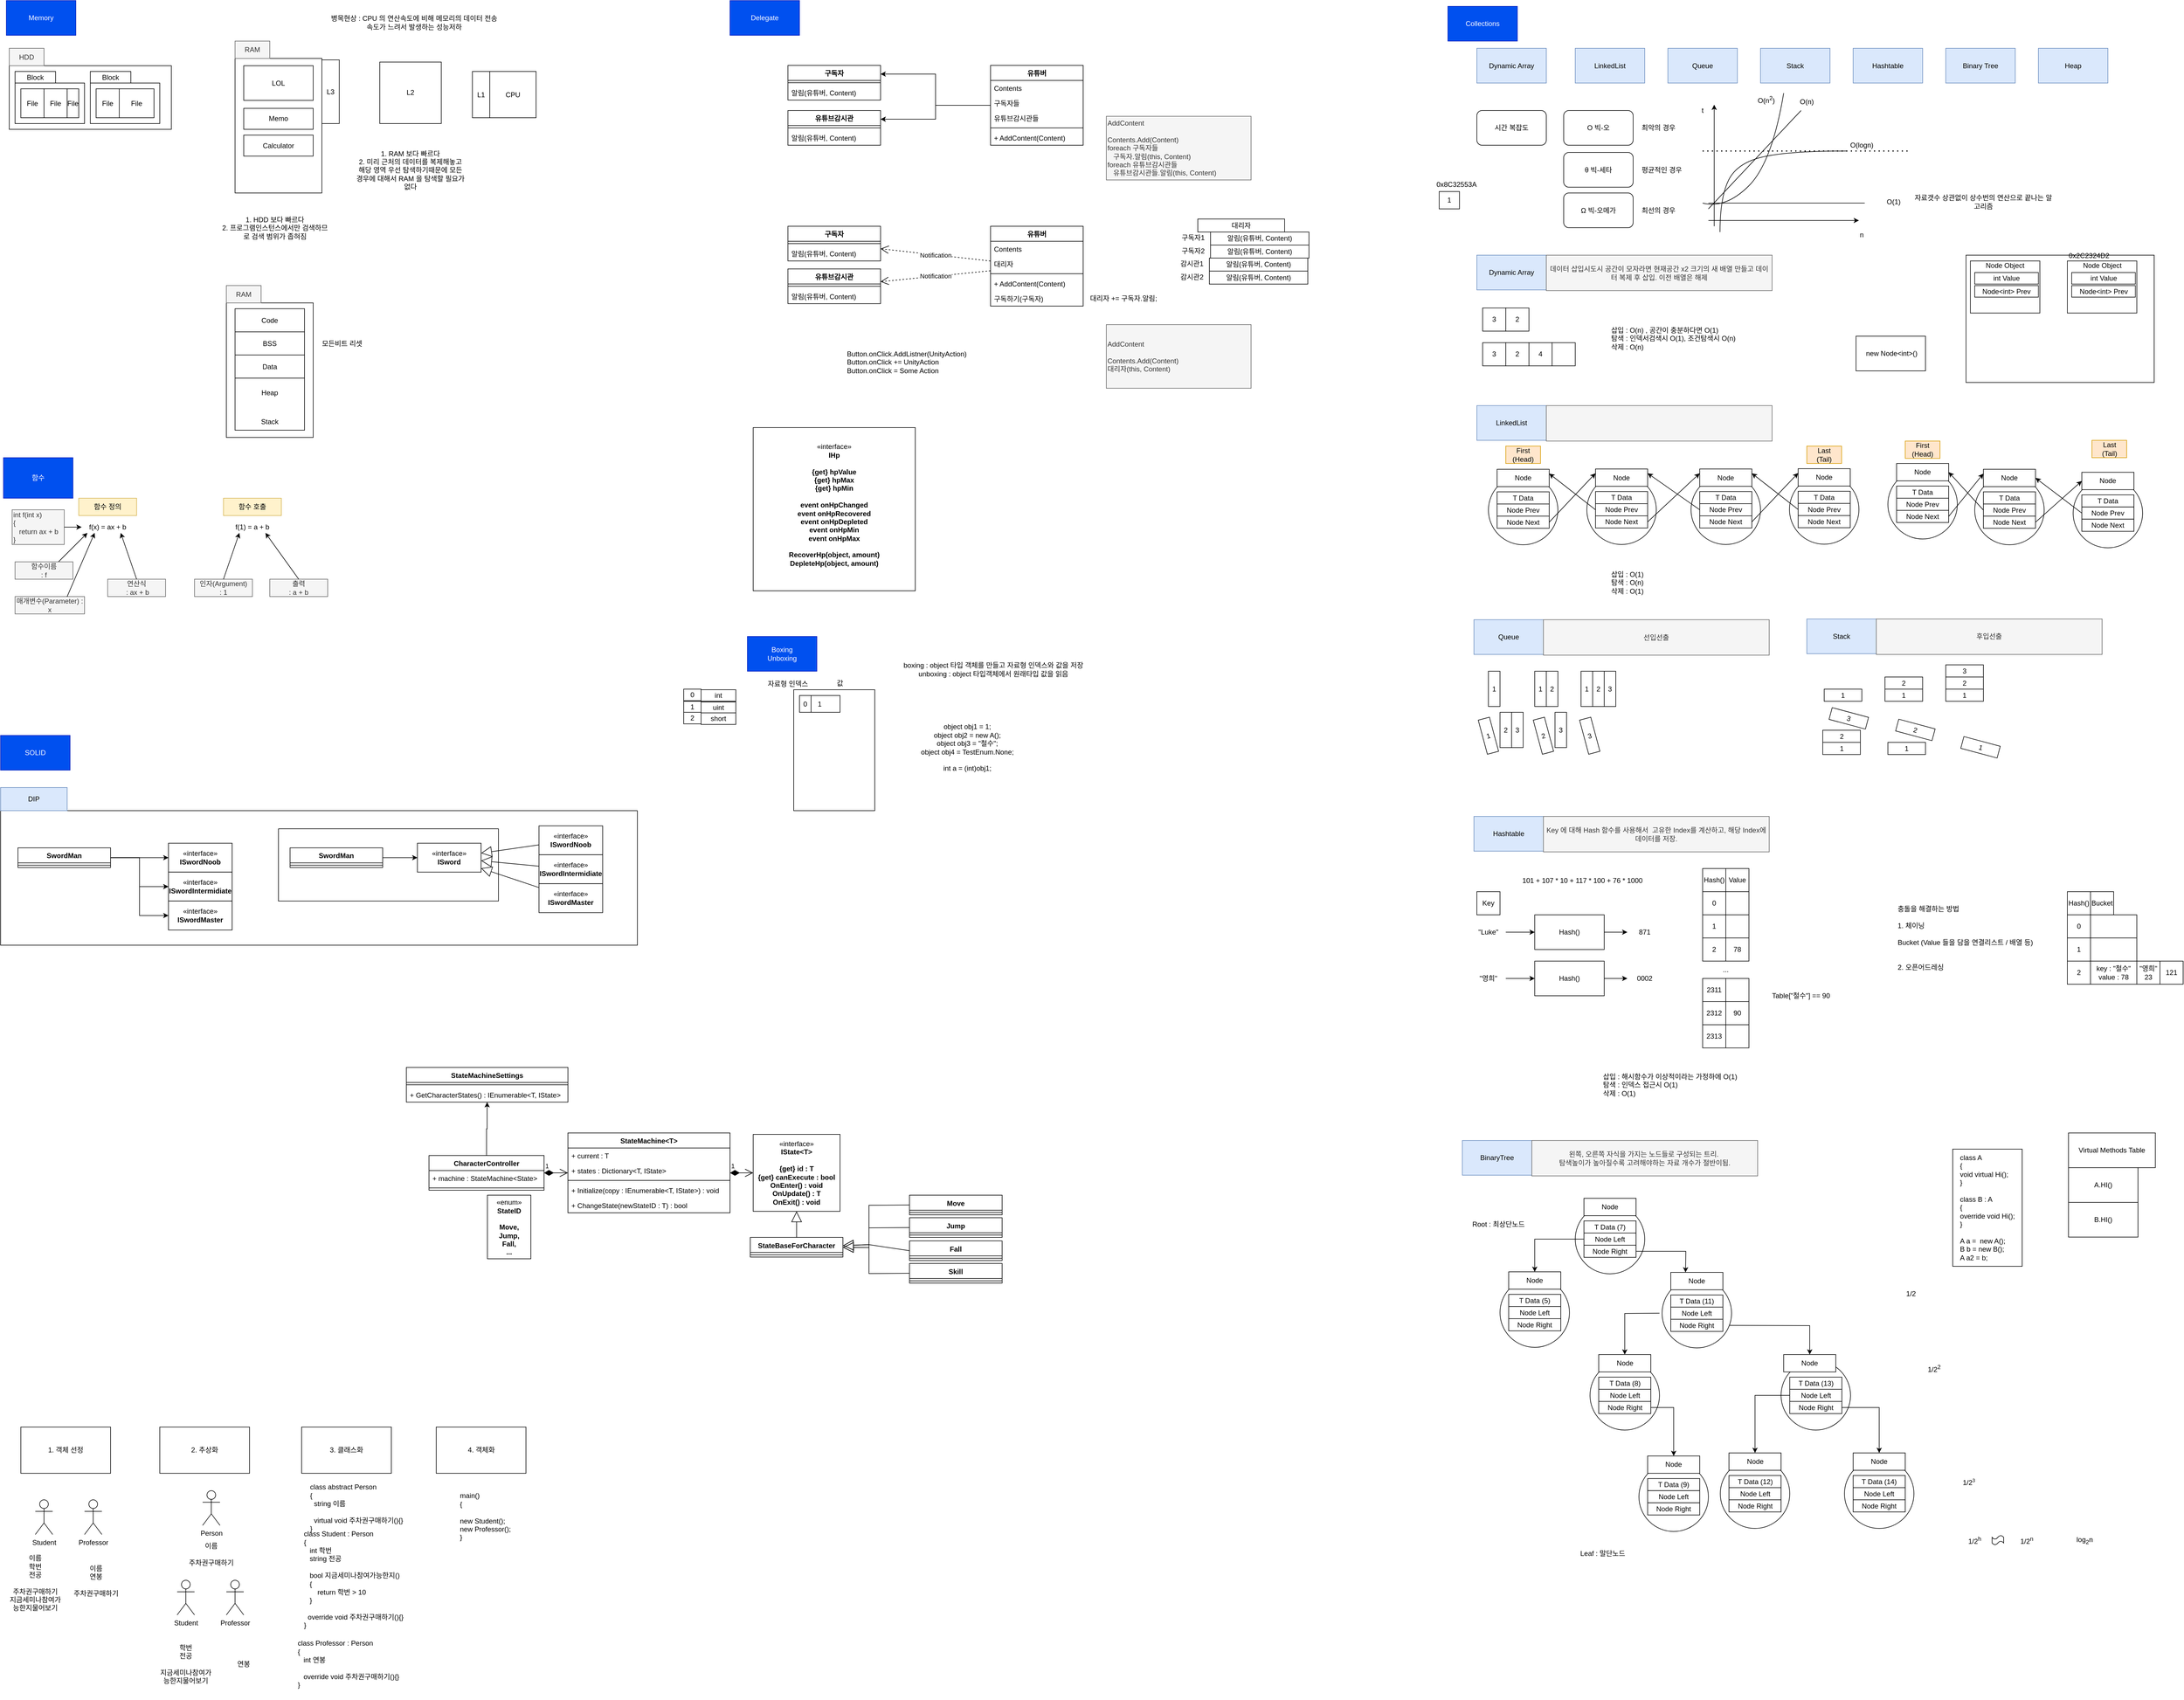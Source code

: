 <mxfile version="21.7.2" type="device">
  <diagram id="C5RBs43oDa-KdzZeNtuy" name="Page-1">
    <mxGraphModel dx="1569" dy="831" grid="1" gridSize="10" guides="1" tooltips="1" connect="1" arrows="1" fold="1" page="1" pageScale="1" pageWidth="827" pageHeight="1169" math="0" shadow="0">
      <root>
        <mxCell id="WIyWlLk6GJQsqaUBKTNV-0" />
        <mxCell id="WIyWlLk6GJQsqaUBKTNV-1" parent="WIyWlLk6GJQsqaUBKTNV-0" />
        <mxCell id="0rmaadpBDRtTE1SxxOuu-25" value="" style="rounded=0;whiteSpace=wrap;html=1;" parent="WIyWlLk6GJQsqaUBKTNV-1" vertex="1">
          <mxGeometry x="15" y="122.5" width="280" height="110" as="geometry" />
        </mxCell>
        <mxCell id="0rmaadpBDRtTE1SxxOuu-26" value="HDD" style="text;html=1;strokeColor=#666666;fillColor=#f5f5f5;align=center;verticalAlign=middle;whiteSpace=wrap;rounded=0;fontColor=#333333;" parent="WIyWlLk6GJQsqaUBKTNV-1" vertex="1">
          <mxGeometry x="15" y="92.5" width="60" height="30" as="geometry" />
        </mxCell>
        <mxCell id="0rmaadpBDRtTE1SxxOuu-27" value="" style="rounded=0;whiteSpace=wrap;html=1;" parent="WIyWlLk6GJQsqaUBKTNV-1" vertex="1">
          <mxGeometry x="25" y="152.5" width="120" height="70" as="geometry" />
        </mxCell>
        <mxCell id="0rmaadpBDRtTE1SxxOuu-28" value="Block" style="rounded=0;whiteSpace=wrap;html=1;" parent="WIyWlLk6GJQsqaUBKTNV-1" vertex="1">
          <mxGeometry x="25" y="132.5" width="70" height="20" as="geometry" />
        </mxCell>
        <mxCell id="0rmaadpBDRtTE1SxxOuu-29" value="File" style="rounded=0;whiteSpace=wrap;html=1;" parent="WIyWlLk6GJQsqaUBKTNV-1" vertex="1">
          <mxGeometry x="35" y="162.5" width="40" height="50" as="geometry" />
        </mxCell>
        <mxCell id="0rmaadpBDRtTE1SxxOuu-30" value="File" style="rounded=0;whiteSpace=wrap;html=1;" parent="WIyWlLk6GJQsqaUBKTNV-1" vertex="1">
          <mxGeometry x="75" y="162.5" width="40" height="50" as="geometry" />
        </mxCell>
        <mxCell id="0rmaadpBDRtTE1SxxOuu-31" value="File" style="rounded=0;whiteSpace=wrap;html=1;" parent="WIyWlLk6GJQsqaUBKTNV-1" vertex="1">
          <mxGeometry x="115" y="162.5" width="20" height="50" as="geometry" />
        </mxCell>
        <mxCell id="0rmaadpBDRtTE1SxxOuu-32" value="" style="rounded=0;whiteSpace=wrap;html=1;" parent="WIyWlLk6GJQsqaUBKTNV-1" vertex="1">
          <mxGeometry x="155" y="152.5" width="120" height="70" as="geometry" />
        </mxCell>
        <mxCell id="0rmaadpBDRtTE1SxxOuu-33" value="Block" style="rounded=0;whiteSpace=wrap;html=1;" parent="WIyWlLk6GJQsqaUBKTNV-1" vertex="1">
          <mxGeometry x="155" y="132.5" width="70" height="20" as="geometry" />
        </mxCell>
        <mxCell id="0rmaadpBDRtTE1SxxOuu-34" value="File" style="rounded=0;whiteSpace=wrap;html=1;" parent="WIyWlLk6GJQsqaUBKTNV-1" vertex="1">
          <mxGeometry x="165" y="162.5" width="40" height="50" as="geometry" />
        </mxCell>
        <mxCell id="0rmaadpBDRtTE1SxxOuu-36" value="File" style="rounded=0;whiteSpace=wrap;html=1;" parent="WIyWlLk6GJQsqaUBKTNV-1" vertex="1">
          <mxGeometry x="205" y="162.5" width="60" height="50" as="geometry" />
        </mxCell>
        <mxCell id="0rmaadpBDRtTE1SxxOuu-37" value="CPU" style="whiteSpace=wrap;html=1;aspect=fixed;" parent="WIyWlLk6GJQsqaUBKTNV-1" vertex="1">
          <mxGeometry x="845" y="132.5" width="80" height="80" as="geometry" />
        </mxCell>
        <mxCell id="0rmaadpBDRtTE1SxxOuu-38" value="" style="rounded=0;whiteSpace=wrap;html=1;" parent="WIyWlLk6GJQsqaUBKTNV-1" vertex="1">
          <mxGeometry x="405" y="110" width="150" height="232.5" as="geometry" />
        </mxCell>
        <mxCell id="0rmaadpBDRtTE1SxxOuu-39" value="RAM" style="text;html=1;strokeColor=#666666;fillColor=#f5f5f5;align=center;verticalAlign=middle;whiteSpace=wrap;rounded=0;fontColor=#333333;" parent="WIyWlLk6GJQsqaUBKTNV-1" vertex="1">
          <mxGeometry x="405" y="80" width="60" height="30" as="geometry" />
        </mxCell>
        <mxCell id="0rmaadpBDRtTE1SxxOuu-40" value="LOL" style="rounded=0;whiteSpace=wrap;html=1;" parent="WIyWlLk6GJQsqaUBKTNV-1" vertex="1">
          <mxGeometry x="420" y="122.5" width="120" height="60" as="geometry" />
        </mxCell>
        <mxCell id="0rmaadpBDRtTE1SxxOuu-41" value="" style="rounded=0;whiteSpace=wrap;html=1;" parent="WIyWlLk6GJQsqaUBKTNV-1" vertex="1">
          <mxGeometry x="390" y="532.5" width="150" height="232.5" as="geometry" />
        </mxCell>
        <mxCell id="0rmaadpBDRtTE1SxxOuu-42" value="RAM" style="text;html=1;strokeColor=#666666;fillColor=#f5f5f5;align=center;verticalAlign=middle;whiteSpace=wrap;rounded=0;fontColor=#333333;" parent="WIyWlLk6GJQsqaUBKTNV-1" vertex="1">
          <mxGeometry x="390" y="502.5" width="60" height="30" as="geometry" />
        </mxCell>
        <mxCell id="0rmaadpBDRtTE1SxxOuu-43" value="Code" style="rounded=0;whiteSpace=wrap;html=1;" parent="WIyWlLk6GJQsqaUBKTNV-1" vertex="1">
          <mxGeometry x="405" y="542.5" width="120" height="40" as="geometry" />
        </mxCell>
        <mxCell id="0rmaadpBDRtTE1SxxOuu-44" value="BSS" style="rounded=0;whiteSpace=wrap;html=1;" parent="WIyWlLk6GJQsqaUBKTNV-1" vertex="1">
          <mxGeometry x="405" y="582.5" width="120" height="40" as="geometry" />
        </mxCell>
        <mxCell id="0rmaadpBDRtTE1SxxOuu-45" value="Data" style="rounded=0;whiteSpace=wrap;html=1;" parent="WIyWlLk6GJQsqaUBKTNV-1" vertex="1">
          <mxGeometry x="405" y="622.5" width="120" height="40" as="geometry" />
        </mxCell>
        <mxCell id="0rmaadpBDRtTE1SxxOuu-46" value="모든비트 리셋" style="text;html=1;strokeColor=none;fillColor=none;align=center;verticalAlign=middle;whiteSpace=wrap;rounded=0;" parent="WIyWlLk6GJQsqaUBKTNV-1" vertex="1">
          <mxGeometry x="545" y="587.5" width="90" height="30" as="geometry" />
        </mxCell>
        <mxCell id="0rmaadpBDRtTE1SxxOuu-47" value="" style="rounded=0;whiteSpace=wrap;html=1;" parent="WIyWlLk6GJQsqaUBKTNV-1" vertex="1">
          <mxGeometry x="405" y="662.5" width="120" height="90" as="geometry" />
        </mxCell>
        <mxCell id="0rmaadpBDRtTE1SxxOuu-48" value="Heap" style="text;html=1;strokeColor=none;fillColor=none;align=center;verticalAlign=middle;whiteSpace=wrap;rounded=0;" parent="WIyWlLk6GJQsqaUBKTNV-1" vertex="1">
          <mxGeometry x="435" y="672.5" width="60" height="30" as="geometry" />
        </mxCell>
        <mxCell id="0rmaadpBDRtTE1SxxOuu-49" value="Stack" style="text;html=1;strokeColor=none;fillColor=none;align=center;verticalAlign=middle;whiteSpace=wrap;rounded=0;" parent="WIyWlLk6GJQsqaUBKTNV-1" vertex="1">
          <mxGeometry x="435" y="722.5" width="60" height="30" as="geometry" />
        </mxCell>
        <mxCell id="0rmaadpBDRtTE1SxxOuu-50" value="Memo" style="rounded=0;whiteSpace=wrap;html=1;" parent="WIyWlLk6GJQsqaUBKTNV-1" vertex="1">
          <mxGeometry x="420" y="196.25" width="120" height="36.25" as="geometry" />
        </mxCell>
        <mxCell id="0rmaadpBDRtTE1SxxOuu-51" value="Calculator" style="rounded=0;whiteSpace=wrap;html=1;" parent="WIyWlLk6GJQsqaUBKTNV-1" vertex="1">
          <mxGeometry x="420" y="242.5" width="120" height="36.25" as="geometry" />
        </mxCell>
        <mxCell id="0rmaadpBDRtTE1SxxOuu-52" value="1. HDD 보다 빠르다&lt;br&gt;2. 프로그램인스턴스에서만 검색하므로 검색 범위가 좁혀짐" style="text;html=1;strokeColor=none;fillColor=none;align=center;verticalAlign=middle;whiteSpace=wrap;rounded=0;" parent="WIyWlLk6GJQsqaUBKTNV-1" vertex="1">
          <mxGeometry x="379" y="352.5" width="190" height="100" as="geometry" />
        </mxCell>
        <mxCell id="0rmaadpBDRtTE1SxxOuu-53" value="L3" style="rounded=0;whiteSpace=wrap;html=1;" parent="WIyWlLk6GJQsqaUBKTNV-1" vertex="1">
          <mxGeometry x="555" y="112.5" width="30" height="110" as="geometry" />
        </mxCell>
        <mxCell id="0rmaadpBDRtTE1SxxOuu-54" value="L1" style="rounded=0;whiteSpace=wrap;html=1;" parent="WIyWlLk6GJQsqaUBKTNV-1" vertex="1">
          <mxGeometry x="815" y="132.5" width="30" height="80" as="geometry" />
        </mxCell>
        <mxCell id="0rmaadpBDRtTE1SxxOuu-55" value="L2" style="whiteSpace=wrap;html=1;aspect=fixed;" parent="WIyWlLk6GJQsqaUBKTNV-1" vertex="1">
          <mxGeometry x="655" y="116.25" width="106.25" height="106.25" as="geometry" />
        </mxCell>
        <mxCell id="0rmaadpBDRtTE1SxxOuu-56" value="Delegate" style="rounded=0;whiteSpace=wrap;html=1;fillColor=#0050ef;strokeColor=#001DBC;fontColor=#ffffff;" parent="WIyWlLk6GJQsqaUBKTNV-1" vertex="1">
          <mxGeometry x="1260" y="10" width="120" height="60" as="geometry" />
        </mxCell>
        <mxCell id="0rmaadpBDRtTE1SxxOuu-71" style="edgeStyle=orthogonalEdgeStyle;rounded=0;orthogonalLoop=1;jettySize=auto;html=1;entryX=1;entryY=0.25;entryDx=0;entryDy=0;" parent="WIyWlLk6GJQsqaUBKTNV-1" source="0rmaadpBDRtTE1SxxOuu-57" target="0rmaadpBDRtTE1SxxOuu-61" edge="1">
          <mxGeometry relative="1" as="geometry" />
        </mxCell>
        <mxCell id="0rmaadpBDRtTE1SxxOuu-72" style="edgeStyle=orthogonalEdgeStyle;rounded=0;orthogonalLoop=1;jettySize=auto;html=1;entryX=1;entryY=0.25;entryDx=0;entryDy=0;" parent="WIyWlLk6GJQsqaUBKTNV-1" source="0rmaadpBDRtTE1SxxOuu-57" target="0rmaadpBDRtTE1SxxOuu-67" edge="1">
          <mxGeometry relative="1" as="geometry" />
        </mxCell>
        <mxCell id="0rmaadpBDRtTE1SxxOuu-57" value="유튜버" style="swimlane;fontStyle=1;align=center;verticalAlign=top;childLayout=stackLayout;horizontal=1;startSize=26;horizontalStack=0;resizeParent=1;resizeParentMax=0;resizeLast=0;collapsible=1;marginBottom=0;whiteSpace=wrap;html=1;" parent="WIyWlLk6GJQsqaUBKTNV-1" vertex="1">
          <mxGeometry x="1710" y="122" width="160" height="138" as="geometry" />
        </mxCell>
        <mxCell id="0rmaadpBDRtTE1SxxOuu-58" value="Contents" style="text;strokeColor=none;fillColor=none;align=left;verticalAlign=top;spacingLeft=4;spacingRight=4;overflow=hidden;rotatable=0;points=[[0,0.5],[1,0.5]];portConstraint=eastwest;whiteSpace=wrap;html=1;" parent="0rmaadpBDRtTE1SxxOuu-57" vertex="1">
          <mxGeometry y="26" width="160" height="26" as="geometry" />
        </mxCell>
        <mxCell id="0rmaadpBDRtTE1SxxOuu-65" value="구독자들" style="text;strokeColor=none;fillColor=none;align=left;verticalAlign=top;spacingLeft=4;spacingRight=4;overflow=hidden;rotatable=0;points=[[0,0.5],[1,0.5]];portConstraint=eastwest;whiteSpace=wrap;html=1;" parent="0rmaadpBDRtTE1SxxOuu-57" vertex="1">
          <mxGeometry y="52" width="160" height="26" as="geometry" />
        </mxCell>
        <mxCell id="0rmaadpBDRtTE1SxxOuu-70" value="유튜브감시관들" style="text;strokeColor=none;fillColor=none;align=left;verticalAlign=top;spacingLeft=4;spacingRight=4;overflow=hidden;rotatable=0;points=[[0,0.5],[1,0.5]];portConstraint=eastwest;whiteSpace=wrap;html=1;" parent="0rmaadpBDRtTE1SxxOuu-57" vertex="1">
          <mxGeometry y="78" width="160" height="26" as="geometry" />
        </mxCell>
        <mxCell id="0rmaadpBDRtTE1SxxOuu-59" value="" style="line;strokeWidth=1;fillColor=none;align=left;verticalAlign=middle;spacingTop=-1;spacingLeft=3;spacingRight=3;rotatable=0;labelPosition=right;points=[];portConstraint=eastwest;strokeColor=inherit;" parent="0rmaadpBDRtTE1SxxOuu-57" vertex="1">
          <mxGeometry y="104" width="160" height="8" as="geometry" />
        </mxCell>
        <mxCell id="0rmaadpBDRtTE1SxxOuu-60" value="+ AddContent(Content)" style="text;strokeColor=none;fillColor=none;align=left;verticalAlign=top;spacingLeft=4;spacingRight=4;overflow=hidden;rotatable=0;points=[[0,0.5],[1,0.5]];portConstraint=eastwest;whiteSpace=wrap;html=1;" parent="0rmaadpBDRtTE1SxxOuu-57" vertex="1">
          <mxGeometry y="112" width="160" height="26" as="geometry" />
        </mxCell>
        <mxCell id="0rmaadpBDRtTE1SxxOuu-61" value="구독자" style="swimlane;fontStyle=1;align=center;verticalAlign=top;childLayout=stackLayout;horizontal=1;startSize=26;horizontalStack=0;resizeParent=1;resizeParentMax=0;resizeLast=0;collapsible=1;marginBottom=0;whiteSpace=wrap;html=1;" parent="WIyWlLk6GJQsqaUBKTNV-1" vertex="1">
          <mxGeometry x="1360" y="122" width="160" height="60" as="geometry" />
        </mxCell>
        <mxCell id="0rmaadpBDRtTE1SxxOuu-63" value="" style="line;strokeWidth=1;fillColor=none;align=left;verticalAlign=middle;spacingTop=-1;spacingLeft=3;spacingRight=3;rotatable=0;labelPosition=right;points=[];portConstraint=eastwest;strokeColor=inherit;" parent="0rmaadpBDRtTE1SxxOuu-61" vertex="1">
          <mxGeometry y="26" width="160" height="8" as="geometry" />
        </mxCell>
        <mxCell id="0rmaadpBDRtTE1SxxOuu-64" value="알림(유튜버, Content)" style="text;strokeColor=none;fillColor=none;align=left;verticalAlign=top;spacingLeft=4;spacingRight=4;overflow=hidden;rotatable=0;points=[[0,0.5],[1,0.5]];portConstraint=eastwest;whiteSpace=wrap;html=1;" parent="0rmaadpBDRtTE1SxxOuu-61" vertex="1">
          <mxGeometry y="34" width="160" height="26" as="geometry" />
        </mxCell>
        <mxCell id="0rmaadpBDRtTE1SxxOuu-66" value="AddContent&lt;br&gt;&lt;br&gt;Contents.Add(Content)&lt;br&gt;foreach 구독자들&lt;br&gt;&amp;nbsp; &amp;nbsp;구독자.알림(this, Content)&lt;br&gt;foreach 유튜브감시관들&lt;br style=&quot;border-color: var(--border-color);&quot;&gt;&amp;nbsp; &amp;nbsp;유튜브감시관들.알림(this, Content)" style="text;html=1;align=left;verticalAlign=middle;whiteSpace=wrap;rounded=0;fillColor=#f5f5f5;fontColor=#333333;strokeColor=#666666;" parent="WIyWlLk6GJQsqaUBKTNV-1" vertex="1">
          <mxGeometry x="1910" y="210" width="250" height="110" as="geometry" />
        </mxCell>
        <mxCell id="0rmaadpBDRtTE1SxxOuu-67" value="유튜브감시관" style="swimlane;fontStyle=1;align=center;verticalAlign=top;childLayout=stackLayout;horizontal=1;startSize=26;horizontalStack=0;resizeParent=1;resizeParentMax=0;resizeLast=0;collapsible=1;marginBottom=0;whiteSpace=wrap;html=1;" parent="WIyWlLk6GJQsqaUBKTNV-1" vertex="1">
          <mxGeometry x="1360" y="200" width="160" height="60" as="geometry" />
        </mxCell>
        <mxCell id="0rmaadpBDRtTE1SxxOuu-68" value="" style="line;strokeWidth=1;fillColor=none;align=left;verticalAlign=middle;spacingTop=-1;spacingLeft=3;spacingRight=3;rotatable=0;labelPosition=right;points=[];portConstraint=eastwest;strokeColor=inherit;" parent="0rmaadpBDRtTE1SxxOuu-67" vertex="1">
          <mxGeometry y="26" width="160" height="8" as="geometry" />
        </mxCell>
        <mxCell id="0rmaadpBDRtTE1SxxOuu-69" value="알림(유튜버, Content)" style="text;strokeColor=none;fillColor=none;align=left;verticalAlign=top;spacingLeft=4;spacingRight=4;overflow=hidden;rotatable=0;points=[[0,0.5],[1,0.5]];portConstraint=eastwest;whiteSpace=wrap;html=1;" parent="0rmaadpBDRtTE1SxxOuu-67" vertex="1">
          <mxGeometry y="34" width="160" height="26" as="geometry" />
        </mxCell>
        <mxCell id="0rmaadpBDRtTE1SxxOuu-75" value="유튜버" style="swimlane;fontStyle=1;align=center;verticalAlign=top;childLayout=stackLayout;horizontal=1;startSize=26;horizontalStack=0;resizeParent=1;resizeParentMax=0;resizeLast=0;collapsible=1;marginBottom=0;whiteSpace=wrap;html=1;" parent="WIyWlLk6GJQsqaUBKTNV-1" vertex="1">
          <mxGeometry x="1710" y="400" width="160" height="138" as="geometry" />
        </mxCell>
        <mxCell id="0rmaadpBDRtTE1SxxOuu-76" value="Contents" style="text;strokeColor=none;fillColor=none;align=left;verticalAlign=top;spacingLeft=4;spacingRight=4;overflow=hidden;rotatable=0;points=[[0,0.5],[1,0.5]];portConstraint=eastwest;whiteSpace=wrap;html=1;" parent="0rmaadpBDRtTE1SxxOuu-75" vertex="1">
          <mxGeometry y="26" width="160" height="26" as="geometry" />
        </mxCell>
        <mxCell id="0rmaadpBDRtTE1SxxOuu-78" value="대리자" style="text;strokeColor=none;fillColor=none;align=left;verticalAlign=top;spacingLeft=4;spacingRight=4;overflow=hidden;rotatable=0;points=[[0,0.5],[1,0.5]];portConstraint=eastwest;whiteSpace=wrap;html=1;" parent="0rmaadpBDRtTE1SxxOuu-75" vertex="1">
          <mxGeometry y="52" width="160" height="26" as="geometry" />
        </mxCell>
        <mxCell id="0rmaadpBDRtTE1SxxOuu-79" value="" style="line;strokeWidth=1;fillColor=none;align=left;verticalAlign=middle;spacingTop=-1;spacingLeft=3;spacingRight=3;rotatable=0;labelPosition=right;points=[];portConstraint=eastwest;strokeColor=inherit;" parent="0rmaadpBDRtTE1SxxOuu-75" vertex="1">
          <mxGeometry y="78" width="160" height="8" as="geometry" />
        </mxCell>
        <mxCell id="0rmaadpBDRtTE1SxxOuu-80" value="+ AddContent(Content)" style="text;strokeColor=none;fillColor=none;align=left;verticalAlign=top;spacingLeft=4;spacingRight=4;overflow=hidden;rotatable=0;points=[[0,0.5],[1,0.5]];portConstraint=eastwest;whiteSpace=wrap;html=1;" parent="0rmaadpBDRtTE1SxxOuu-75" vertex="1">
          <mxGeometry y="86" width="160" height="26" as="geometry" />
        </mxCell>
        <mxCell id="0rmaadpBDRtTE1SxxOuu-91" value="구독하기(구독자)" style="text;strokeColor=none;fillColor=none;align=left;verticalAlign=top;spacingLeft=4;spacingRight=4;overflow=hidden;rotatable=0;points=[[0,0.5],[1,0.5]];portConstraint=eastwest;whiteSpace=wrap;html=1;" parent="0rmaadpBDRtTE1SxxOuu-75" vertex="1">
          <mxGeometry y="112" width="160" height="26" as="geometry" />
        </mxCell>
        <mxCell id="0rmaadpBDRtTE1SxxOuu-81" value="구독자" style="swimlane;fontStyle=1;align=center;verticalAlign=top;childLayout=stackLayout;horizontal=1;startSize=26;horizontalStack=0;resizeParent=1;resizeParentMax=0;resizeLast=0;collapsible=1;marginBottom=0;whiteSpace=wrap;html=1;" parent="WIyWlLk6GJQsqaUBKTNV-1" vertex="1">
          <mxGeometry x="1360" y="400" width="160" height="60" as="geometry" />
        </mxCell>
        <mxCell id="0rmaadpBDRtTE1SxxOuu-82" value="" style="line;strokeWidth=1;fillColor=none;align=left;verticalAlign=middle;spacingTop=-1;spacingLeft=3;spacingRight=3;rotatable=0;labelPosition=right;points=[];portConstraint=eastwest;strokeColor=inherit;" parent="0rmaadpBDRtTE1SxxOuu-81" vertex="1">
          <mxGeometry y="26" width="160" height="8" as="geometry" />
        </mxCell>
        <mxCell id="0rmaadpBDRtTE1SxxOuu-83" value="알림(유튜버, Content)" style="text;strokeColor=none;fillColor=none;align=left;verticalAlign=top;spacingLeft=4;spacingRight=4;overflow=hidden;rotatable=0;points=[[0,0.5],[1,0.5]];portConstraint=eastwest;whiteSpace=wrap;html=1;" parent="0rmaadpBDRtTE1SxxOuu-81" vertex="1">
          <mxGeometry y="34" width="160" height="26" as="geometry" />
        </mxCell>
        <mxCell id="0rmaadpBDRtTE1SxxOuu-84" value="유튜브감시관" style="swimlane;fontStyle=1;align=center;verticalAlign=top;childLayout=stackLayout;horizontal=1;startSize=26;horizontalStack=0;resizeParent=1;resizeParentMax=0;resizeLast=0;collapsible=1;marginBottom=0;whiteSpace=wrap;html=1;" parent="WIyWlLk6GJQsqaUBKTNV-1" vertex="1">
          <mxGeometry x="1360" y="473.75" width="160" height="60" as="geometry" />
        </mxCell>
        <mxCell id="0rmaadpBDRtTE1SxxOuu-85" value="" style="line;strokeWidth=1;fillColor=none;align=left;verticalAlign=middle;spacingTop=-1;spacingLeft=3;spacingRight=3;rotatable=0;labelPosition=right;points=[];portConstraint=eastwest;strokeColor=inherit;" parent="0rmaadpBDRtTE1SxxOuu-84" vertex="1">
          <mxGeometry y="26" width="160" height="8" as="geometry" />
        </mxCell>
        <mxCell id="0rmaadpBDRtTE1SxxOuu-86" value="알림(유튜버, Content)" style="text;strokeColor=none;fillColor=none;align=left;verticalAlign=top;spacingLeft=4;spacingRight=4;overflow=hidden;rotatable=0;points=[[0,0.5],[1,0.5]];portConstraint=eastwest;whiteSpace=wrap;html=1;" parent="0rmaadpBDRtTE1SxxOuu-84" vertex="1">
          <mxGeometry y="34" width="160" height="26" as="geometry" />
        </mxCell>
        <mxCell id="0rmaadpBDRtTE1SxxOuu-87" value="Notification" style="endArrow=open;endSize=12;dashed=1;html=1;rounded=0;" parent="WIyWlLk6GJQsqaUBKTNV-1" source="0rmaadpBDRtTE1SxxOuu-75" target="0rmaadpBDRtTE1SxxOuu-81" edge="1">
          <mxGeometry width="160" relative="1" as="geometry">
            <mxPoint x="1540" y="460" as="sourcePoint" />
            <mxPoint x="1700" y="460" as="targetPoint" />
          </mxGeometry>
        </mxCell>
        <mxCell id="0rmaadpBDRtTE1SxxOuu-89" value="Notification" style="endArrow=open;endSize=12;dashed=1;html=1;rounded=0;" parent="WIyWlLk6GJQsqaUBKTNV-1" source="0rmaadpBDRtTE1SxxOuu-75" target="0rmaadpBDRtTE1SxxOuu-84" edge="1">
          <mxGeometry width="160" relative="1" as="geometry">
            <mxPoint x="1720" y="460" as="sourcePoint" />
            <mxPoint x="1530" y="446" as="targetPoint" />
          </mxGeometry>
        </mxCell>
        <mxCell id="0rmaadpBDRtTE1SxxOuu-92" value="대리자 += 구독자.알림;" style="text;html=1;strokeColor=none;fillColor=none;align=left;verticalAlign=middle;whiteSpace=wrap;rounded=0;" parent="WIyWlLk6GJQsqaUBKTNV-1" vertex="1">
          <mxGeometry x="1880" y="510" width="250" height="30" as="geometry" />
        </mxCell>
        <mxCell id="0rmaadpBDRtTE1SxxOuu-93" value="대리자" style="rounded=0;whiteSpace=wrap;html=1;" parent="WIyWlLk6GJQsqaUBKTNV-1" vertex="1">
          <mxGeometry x="2068" y="387.5" width="150" height="22.5" as="geometry" />
        </mxCell>
        <mxCell id="0rmaadpBDRtTE1SxxOuu-94" value="알림(유튜버, Content)" style="rounded=0;whiteSpace=wrap;html=1;" parent="WIyWlLk6GJQsqaUBKTNV-1" vertex="1">
          <mxGeometry x="2090" y="410" width="170" height="22.5" as="geometry" />
        </mxCell>
        <mxCell id="0rmaadpBDRtTE1SxxOuu-95" value="구독자1" style="text;html=1;strokeColor=none;fillColor=none;align=center;verticalAlign=middle;whiteSpace=wrap;rounded=0;" parent="WIyWlLk6GJQsqaUBKTNV-1" vertex="1">
          <mxGeometry x="2030" y="410" width="60" height="20" as="geometry" />
        </mxCell>
        <mxCell id="0rmaadpBDRtTE1SxxOuu-96" value="알림(유튜버, Content)" style="rounded=0;whiteSpace=wrap;html=1;" parent="WIyWlLk6GJQsqaUBKTNV-1" vertex="1">
          <mxGeometry x="2090" y="432.5" width="170" height="22.5" as="geometry" />
        </mxCell>
        <mxCell id="0rmaadpBDRtTE1SxxOuu-97" value="구독자2" style="text;html=1;strokeColor=none;fillColor=none;align=center;verticalAlign=middle;whiteSpace=wrap;rounded=0;" parent="WIyWlLk6GJQsqaUBKTNV-1" vertex="1">
          <mxGeometry x="2030" y="432.5" width="60" height="20" as="geometry" />
        </mxCell>
        <mxCell id="0rmaadpBDRtTE1SxxOuu-98" value="알림(유튜버, Content)" style="rounded=0;whiteSpace=wrap;html=1;" parent="WIyWlLk6GJQsqaUBKTNV-1" vertex="1">
          <mxGeometry x="2088" y="455" width="170" height="22.5" as="geometry" />
        </mxCell>
        <mxCell id="0rmaadpBDRtTE1SxxOuu-99" value="감시관1" style="text;html=1;strokeColor=none;fillColor=none;align=center;verticalAlign=middle;whiteSpace=wrap;rounded=0;" parent="WIyWlLk6GJQsqaUBKTNV-1" vertex="1">
          <mxGeometry x="2028" y="455" width="60" height="20" as="geometry" />
        </mxCell>
        <mxCell id="0rmaadpBDRtTE1SxxOuu-100" value="알림(유튜버, Content)" style="rounded=0;whiteSpace=wrap;html=1;" parent="WIyWlLk6GJQsqaUBKTNV-1" vertex="1">
          <mxGeometry x="2088" y="477.5" width="170" height="22.5" as="geometry" />
        </mxCell>
        <mxCell id="0rmaadpBDRtTE1SxxOuu-101" value="감시관2" style="text;html=1;strokeColor=none;fillColor=none;align=center;verticalAlign=middle;whiteSpace=wrap;rounded=0;" parent="WIyWlLk6GJQsqaUBKTNV-1" vertex="1">
          <mxGeometry x="2028" y="477.5" width="60" height="20" as="geometry" />
        </mxCell>
        <mxCell id="0rmaadpBDRtTE1SxxOuu-102" value="AddContent&lt;br&gt;&lt;br&gt;Contents.Add(Content)&lt;br&gt;대리자(this, Content)" style="text;html=1;align=left;verticalAlign=middle;whiteSpace=wrap;rounded=0;fillColor=#f5f5f5;fontColor=#333333;strokeColor=#666666;" parent="WIyWlLk6GJQsqaUBKTNV-1" vertex="1">
          <mxGeometry x="1910" y="570" width="250" height="110" as="geometry" />
        </mxCell>
        <mxCell id="0rmaadpBDRtTE1SxxOuu-103" value="Button.onClick.AddListner(UnityAction)&lt;br&gt;Button.onClick += UnityAction&lt;br&gt;Button.onClick = Some Action" style="text;html=1;strokeColor=none;fillColor=none;align=left;verticalAlign=middle;whiteSpace=wrap;rounded=0;" parent="WIyWlLk6GJQsqaUBKTNV-1" vertex="1">
          <mxGeometry x="1460" y="620" width="240" height="30" as="geometry" />
        </mxCell>
        <mxCell id="0rmaadpBDRtTE1SxxOuu-108" value="«interface»&lt;br&gt;&lt;b&gt;IHp&lt;br&gt;&lt;br&gt;{get} hpValue&lt;br&gt;{get} hpMax&lt;br&gt;{get} hpMin&lt;br&gt;&lt;br&gt;event onHpChanged&lt;br&gt;&lt;/b&gt;&lt;b style=&quot;border-color: var(--border-color);&quot;&gt;event&amp;nbsp;&lt;/b&gt;&lt;b&gt;onHpRecovered&lt;br&gt;&lt;/b&gt;&lt;b style=&quot;border-color: var(--border-color);&quot;&gt;event&amp;nbsp;&lt;/b&gt;&lt;b&gt;onHpDepleted&lt;br&gt;&lt;/b&gt;&lt;b style=&quot;border-color: var(--border-color);&quot;&gt;event&amp;nbsp;&lt;/b&gt;&lt;b&gt;onHpMin&lt;br&gt;&lt;/b&gt;&lt;b style=&quot;border-color: var(--border-color);&quot;&gt;event&amp;nbsp;&lt;/b&gt;&lt;b&gt;onHpMax&lt;br&gt;&lt;br&gt;RecoverHp(object, amount)&lt;br&gt;DepleteHp(object, amount)&lt;br&gt;&lt;br&gt;&lt;/b&gt;" style="html=1;whiteSpace=wrap;" parent="WIyWlLk6GJQsqaUBKTNV-1" vertex="1">
          <mxGeometry x="1300" y="748" width="280" height="282" as="geometry" />
        </mxCell>
        <mxCell id="0rmaadpBDRtTE1SxxOuu-109" value="함수" style="text;html=1;strokeColor=#001DBC;fillColor=#0050ef;align=center;verticalAlign=middle;whiteSpace=wrap;rounded=0;fontColor=#ffffff;" parent="WIyWlLk6GJQsqaUBKTNV-1" vertex="1">
          <mxGeometry x="5" y="800" width="120" height="70" as="geometry" />
        </mxCell>
        <mxCell id="0rmaadpBDRtTE1SxxOuu-110" value="f(x) = ax + b" style="text;html=1;strokeColor=none;fillColor=none;align=center;verticalAlign=middle;whiteSpace=wrap;rounded=0;" parent="WIyWlLk6GJQsqaUBKTNV-1" vertex="1">
          <mxGeometry x="140" y="910" width="90" height="20" as="geometry" />
        </mxCell>
        <mxCell id="0rmaadpBDRtTE1SxxOuu-111" value="" style="endArrow=classic;html=1;rounded=0;" parent="WIyWlLk6GJQsqaUBKTNV-1" edge="1">
          <mxGeometry width="50" height="50" relative="1" as="geometry">
            <mxPoint x="100" y="980" as="sourcePoint" />
            <mxPoint x="150" y="930" as="targetPoint" />
          </mxGeometry>
        </mxCell>
        <mxCell id="0rmaadpBDRtTE1SxxOuu-113" value="함수이름 &lt;br&gt;: f" style="text;html=1;strokeColor=#666666;fillColor=#f5f5f5;align=center;verticalAlign=middle;whiteSpace=wrap;rounded=0;fontColor=#333333;" parent="WIyWlLk6GJQsqaUBKTNV-1" vertex="1">
          <mxGeometry x="25" y="980" width="100" height="30" as="geometry" />
        </mxCell>
        <mxCell id="0rmaadpBDRtTE1SxxOuu-114" value="매개변수(Parameter) : x" style="text;html=1;strokeColor=#666666;fillColor=#f5f5f5;align=center;verticalAlign=middle;whiteSpace=wrap;rounded=0;fontColor=#333333;" parent="WIyWlLk6GJQsqaUBKTNV-1" vertex="1">
          <mxGeometry x="25" y="1040" width="120" height="30" as="geometry" />
        </mxCell>
        <mxCell id="0rmaadpBDRtTE1SxxOuu-115" value="" style="endArrow=classic;html=1;rounded=0;exitX=0.75;exitY=0;exitDx=0;exitDy=0;entryX=0.25;entryY=1;entryDx=0;entryDy=0;" parent="WIyWlLk6GJQsqaUBKTNV-1" source="0rmaadpBDRtTE1SxxOuu-114" target="0rmaadpBDRtTE1SxxOuu-110" edge="1">
          <mxGeometry width="50" height="50" relative="1" as="geometry">
            <mxPoint x="110" y="990" as="sourcePoint" />
            <mxPoint x="160" y="940" as="targetPoint" />
          </mxGeometry>
        </mxCell>
        <mxCell id="0rmaadpBDRtTE1SxxOuu-116" value="연산식&lt;br&gt;&amp;nbsp;: ax + b" style="text;html=1;strokeColor=#666666;fillColor=#f5f5f5;align=center;verticalAlign=middle;whiteSpace=wrap;rounded=0;fontColor=#333333;" parent="WIyWlLk6GJQsqaUBKTNV-1" vertex="1">
          <mxGeometry x="185" y="1010" width="100" height="30" as="geometry" />
        </mxCell>
        <mxCell id="0rmaadpBDRtTE1SxxOuu-117" value="" style="endArrow=classic;html=1;rounded=0;exitX=0.5;exitY=0;exitDx=0;exitDy=0;entryX=0.75;entryY=1;entryDx=0;entryDy=0;" parent="WIyWlLk6GJQsqaUBKTNV-1" source="0rmaadpBDRtTE1SxxOuu-116" target="0rmaadpBDRtTE1SxxOuu-110" edge="1">
          <mxGeometry width="50" height="50" relative="1" as="geometry">
            <mxPoint x="130" y="1050" as="sourcePoint" />
            <mxPoint x="173" y="940" as="targetPoint" />
          </mxGeometry>
        </mxCell>
        <mxCell id="0rmaadpBDRtTE1SxxOuu-118" value="f(1) = a + b" style="text;html=1;strokeColor=none;fillColor=none;align=center;verticalAlign=middle;whiteSpace=wrap;rounded=0;" parent="WIyWlLk6GJQsqaUBKTNV-1" vertex="1">
          <mxGeometry x="390" y="910" width="90" height="20" as="geometry" />
        </mxCell>
        <mxCell id="0rmaadpBDRtTE1SxxOuu-119" value="함수 정의" style="text;html=1;strokeColor=#d6b656;fillColor=#fff2cc;align=center;verticalAlign=middle;whiteSpace=wrap;rounded=0;" parent="WIyWlLk6GJQsqaUBKTNV-1" vertex="1">
          <mxGeometry x="135" y="870" width="100" height="30" as="geometry" />
        </mxCell>
        <mxCell id="0rmaadpBDRtTE1SxxOuu-120" value="함수 호출" style="text;html=1;strokeColor=#d6b656;fillColor=#fff2cc;align=center;verticalAlign=middle;whiteSpace=wrap;rounded=0;" parent="WIyWlLk6GJQsqaUBKTNV-1" vertex="1">
          <mxGeometry x="385" y="870" width="100" height="30" as="geometry" />
        </mxCell>
        <mxCell id="0rmaadpBDRtTE1SxxOuu-121" value="인자(Argument)&lt;br&gt;: 1" style="text;html=1;strokeColor=#666666;fillColor=#f5f5f5;align=center;verticalAlign=middle;whiteSpace=wrap;rounded=0;fontColor=#333333;" parent="WIyWlLk6GJQsqaUBKTNV-1" vertex="1">
          <mxGeometry x="335" y="1010" width="100" height="30" as="geometry" />
        </mxCell>
        <mxCell id="0rmaadpBDRtTE1SxxOuu-122" value="" style="endArrow=classic;html=1;rounded=0;exitX=0.5;exitY=0;exitDx=0;exitDy=0;entryX=0.25;entryY=1;entryDx=0;entryDy=0;" parent="WIyWlLk6GJQsqaUBKTNV-1" source="0rmaadpBDRtTE1SxxOuu-121" target="0rmaadpBDRtTE1SxxOuu-118" edge="1">
          <mxGeometry width="50" height="50" relative="1" as="geometry">
            <mxPoint x="110" y="990" as="sourcePoint" />
            <mxPoint x="160" y="940" as="targetPoint" />
          </mxGeometry>
        </mxCell>
        <mxCell id="0rmaadpBDRtTE1SxxOuu-123" value="출력&lt;br&gt;: a + b" style="text;html=1;strokeColor=#666666;fillColor=#f5f5f5;align=center;verticalAlign=middle;whiteSpace=wrap;rounded=0;fontColor=#333333;" parent="WIyWlLk6GJQsqaUBKTNV-1" vertex="1">
          <mxGeometry x="465" y="1010" width="100" height="30" as="geometry" />
        </mxCell>
        <mxCell id="0rmaadpBDRtTE1SxxOuu-124" value="" style="endArrow=classic;html=1;rounded=0;exitX=0.5;exitY=0;exitDx=0;exitDy=0;entryX=0.75;entryY=1;entryDx=0;entryDy=0;" parent="WIyWlLk6GJQsqaUBKTNV-1" source="0rmaadpBDRtTE1SxxOuu-123" target="0rmaadpBDRtTE1SxxOuu-118" edge="1">
          <mxGeometry width="50" height="50" relative="1" as="geometry">
            <mxPoint x="395" y="1020" as="sourcePoint" />
            <mxPoint x="423" y="940" as="targetPoint" />
          </mxGeometry>
        </mxCell>
        <mxCell id="0rmaadpBDRtTE1SxxOuu-125" value="int f(int x)&lt;br&gt;{&lt;br&gt;&amp;nbsp; &amp;nbsp;return ax + b&lt;br&gt;}" style="text;html=1;strokeColor=#666666;fillColor=#f5f5f5;align=left;verticalAlign=middle;whiteSpace=wrap;rounded=0;fontColor=#333333;" parent="WIyWlLk6GJQsqaUBKTNV-1" vertex="1">
          <mxGeometry x="20" y="890" width="90" height="60" as="geometry" />
        </mxCell>
        <mxCell id="0rmaadpBDRtTE1SxxOuu-126" value="" style="endArrow=classic;html=1;rounded=0;exitX=1;exitY=0.5;exitDx=0;exitDy=0;entryX=0;entryY=0.5;entryDx=0;entryDy=0;" parent="WIyWlLk6GJQsqaUBKTNV-1" source="0rmaadpBDRtTE1SxxOuu-125" target="0rmaadpBDRtTE1SxxOuu-110" edge="1">
          <mxGeometry width="50" height="50" relative="1" as="geometry">
            <mxPoint x="265" y="980" as="sourcePoint" />
            <mxPoint x="315" y="930" as="targetPoint" />
          </mxGeometry>
        </mxCell>
        <mxCell id="jZfPTMtcqs3HPbyYojJM-0" value="Collections" style="rounded=0;whiteSpace=wrap;html=1;fillColor=#0050ef;strokeColor=#001DBC;fontColor=#ffffff;" parent="WIyWlLk6GJQsqaUBKTNV-1" vertex="1">
          <mxGeometry x="2500" y="20" width="120" height="60" as="geometry" />
        </mxCell>
        <mxCell id="jZfPTMtcqs3HPbyYojJM-1" value="SOLID" style="rounded=0;whiteSpace=wrap;html=1;fillColor=#0050ef;strokeColor=#001DBC;fontColor=#ffffff;" parent="WIyWlLk6GJQsqaUBKTNV-1" vertex="1">
          <mxGeometry y="1280" width="120" height="60" as="geometry" />
        </mxCell>
        <mxCell id="jZfPTMtcqs3HPbyYojJM-3" value="" style="swimlane;startSize=0;" parent="WIyWlLk6GJQsqaUBKTNV-1" vertex="1">
          <mxGeometry y="1410" width="1100" height="232.5" as="geometry" />
        </mxCell>
        <mxCell id="0rmaadpBDRtTE1SxxOuu-0" value="SwordMan" style="swimlane;fontStyle=1;align=center;verticalAlign=top;childLayout=stackLayout;horizontal=1;startSize=26;horizontalStack=0;resizeParent=1;resizeParentMax=0;resizeLast=0;collapsible=1;marginBottom=0;whiteSpace=wrap;html=1;" parent="jZfPTMtcqs3HPbyYojJM-3" vertex="1">
          <mxGeometry x="30" y="64.25" width="160" height="34" as="geometry" />
        </mxCell>
        <mxCell id="0rmaadpBDRtTE1SxxOuu-2" value="" style="line;strokeWidth=1;fillColor=none;align=left;verticalAlign=middle;spacingTop=-1;spacingLeft=3;spacingRight=3;rotatable=0;labelPosition=right;points=[];portConstraint=eastwest;strokeColor=inherit;" parent="0rmaadpBDRtTE1SxxOuu-0" vertex="1">
          <mxGeometry y="26" width="160" height="8" as="geometry" />
        </mxCell>
        <mxCell id="0rmaadpBDRtTE1SxxOuu-4" value="«interface»&lt;br&gt;&lt;b&gt;ISwordNoob&lt;/b&gt;" style="html=1;whiteSpace=wrap;" parent="jZfPTMtcqs3HPbyYojJM-3" vertex="1">
          <mxGeometry x="290" y="56.25" width="110" height="50" as="geometry" />
        </mxCell>
        <mxCell id="0rmaadpBDRtTE1SxxOuu-7" style="edgeStyle=orthogonalEdgeStyle;rounded=0;orthogonalLoop=1;jettySize=auto;html=1;entryX=0;entryY=0.5;entryDx=0;entryDy=0;" parent="jZfPTMtcqs3HPbyYojJM-3" source="0rmaadpBDRtTE1SxxOuu-0" target="0rmaadpBDRtTE1SxxOuu-4" edge="1">
          <mxGeometry relative="1" as="geometry" />
        </mxCell>
        <mxCell id="0rmaadpBDRtTE1SxxOuu-5" value="«interface»&lt;br&gt;&lt;b&gt;ISwordIntermidiate&lt;/b&gt;" style="html=1;whiteSpace=wrap;" parent="jZfPTMtcqs3HPbyYojJM-3" vertex="1">
          <mxGeometry x="290" y="106.25" width="110" height="50" as="geometry" />
        </mxCell>
        <mxCell id="0rmaadpBDRtTE1SxxOuu-8" style="edgeStyle=orthogonalEdgeStyle;rounded=0;orthogonalLoop=1;jettySize=auto;html=1;entryX=0;entryY=0.5;entryDx=0;entryDy=0;" parent="jZfPTMtcqs3HPbyYojJM-3" source="0rmaadpBDRtTE1SxxOuu-0" target="0rmaadpBDRtTE1SxxOuu-5" edge="1">
          <mxGeometry relative="1" as="geometry" />
        </mxCell>
        <mxCell id="0rmaadpBDRtTE1SxxOuu-6" value="«interface»&lt;br&gt;&lt;b&gt;ISwordMaster&lt;/b&gt;" style="html=1;whiteSpace=wrap;" parent="jZfPTMtcqs3HPbyYojJM-3" vertex="1">
          <mxGeometry x="290" y="156.25" width="110" height="50" as="geometry" />
        </mxCell>
        <mxCell id="0rmaadpBDRtTE1SxxOuu-9" style="edgeStyle=orthogonalEdgeStyle;rounded=0;orthogonalLoop=1;jettySize=auto;html=1;entryX=0;entryY=0.5;entryDx=0;entryDy=0;" parent="jZfPTMtcqs3HPbyYojJM-3" source="0rmaadpBDRtTE1SxxOuu-0" target="0rmaadpBDRtTE1SxxOuu-6" edge="1">
          <mxGeometry relative="1" as="geometry" />
        </mxCell>
        <mxCell id="0rmaadpBDRtTE1SxxOuu-13" value="SwordMan" style="swimlane;fontStyle=1;align=center;verticalAlign=top;childLayout=stackLayout;horizontal=1;startSize=26;horizontalStack=0;resizeParent=1;resizeParentMax=0;resizeLast=0;collapsible=1;marginBottom=0;whiteSpace=wrap;html=1;" parent="jZfPTMtcqs3HPbyYojJM-3" vertex="1">
          <mxGeometry x="500" y="64.25" width="160" height="34" as="geometry" />
        </mxCell>
        <mxCell id="0rmaadpBDRtTE1SxxOuu-14" value="" style="line;strokeWidth=1;fillColor=none;align=left;verticalAlign=middle;spacingTop=-1;spacingLeft=3;spacingRight=3;rotatable=0;labelPosition=right;points=[];portConstraint=eastwest;strokeColor=inherit;" parent="0rmaadpBDRtTE1SxxOuu-13" vertex="1">
          <mxGeometry y="26" width="160" height="8" as="geometry" />
        </mxCell>
        <mxCell id="0rmaadpBDRtTE1SxxOuu-15" value="«interface»&lt;br&gt;&lt;b&gt;ISwordNoob&lt;/b&gt;" style="html=1;whiteSpace=wrap;" parent="jZfPTMtcqs3HPbyYojJM-3" vertex="1">
          <mxGeometry x="930" y="26.25" width="110" height="50" as="geometry" />
        </mxCell>
        <mxCell id="0rmaadpBDRtTE1SxxOuu-16" value="«interface»&lt;br&gt;&lt;b&gt;ISwordIntermidiate&lt;/b&gt;" style="html=1;whiteSpace=wrap;" parent="jZfPTMtcqs3HPbyYojJM-3" vertex="1">
          <mxGeometry x="930" y="76.25" width="110" height="50" as="geometry" />
        </mxCell>
        <mxCell id="0rmaadpBDRtTE1SxxOuu-17" value="«interface»&lt;br&gt;&lt;b&gt;ISwordMaster&lt;/b&gt;" style="html=1;whiteSpace=wrap;" parent="jZfPTMtcqs3HPbyYojJM-3" vertex="1">
          <mxGeometry x="930" y="126.25" width="110" height="50" as="geometry" />
        </mxCell>
        <mxCell id="0rmaadpBDRtTE1SxxOuu-18" value="«interface»&lt;br&gt;&lt;b&gt;ISword&lt;/b&gt;" style="html=1;whiteSpace=wrap;" parent="jZfPTMtcqs3HPbyYojJM-3" vertex="1">
          <mxGeometry x="720" y="56.25" width="110" height="50" as="geometry" />
        </mxCell>
        <mxCell id="0rmaadpBDRtTE1SxxOuu-19" value="" style="endArrow=block;endSize=16;endFill=0;html=1;rounded=0;" parent="jZfPTMtcqs3HPbyYojJM-3" source="0rmaadpBDRtTE1SxxOuu-15" target="0rmaadpBDRtTE1SxxOuu-18" edge="1">
          <mxGeometry width="160" relative="1" as="geometry">
            <mxPoint x="300" y="376.25" as="sourcePoint" />
            <mxPoint x="460" y="376.25" as="targetPoint" />
          </mxGeometry>
        </mxCell>
        <mxCell id="0rmaadpBDRtTE1SxxOuu-20" value="" style="endArrow=block;endSize=16;endFill=0;html=1;rounded=0;" parent="jZfPTMtcqs3HPbyYojJM-3" source="0rmaadpBDRtTE1SxxOuu-16" target="0rmaadpBDRtTE1SxxOuu-18" edge="1">
          <mxGeometry width="160" relative="1" as="geometry">
            <mxPoint x="903" y="226.25" as="sourcePoint" />
            <mxPoint x="807" y="116.25" as="targetPoint" />
          </mxGeometry>
        </mxCell>
        <mxCell id="0rmaadpBDRtTE1SxxOuu-22" style="edgeStyle=orthogonalEdgeStyle;rounded=0;orthogonalLoop=1;jettySize=auto;html=1;entryX=0;entryY=0.5;entryDx=0;entryDy=0;" parent="jZfPTMtcqs3HPbyYojJM-3" source="0rmaadpBDRtTE1SxxOuu-13" target="0rmaadpBDRtTE1SxxOuu-18" edge="1">
          <mxGeometry relative="1" as="geometry" />
        </mxCell>
        <mxCell id="0rmaadpBDRtTE1SxxOuu-21" value="" style="endArrow=block;endSize=16;endFill=0;html=1;rounded=0;" parent="jZfPTMtcqs3HPbyYojJM-3" source="0rmaadpBDRtTE1SxxOuu-17" target="0rmaadpBDRtTE1SxxOuu-18" edge="1">
          <mxGeometry width="160" relative="1" as="geometry">
            <mxPoint x="908" y="276.25" as="sourcePoint" />
            <mxPoint x="802" y="116.25" as="targetPoint" />
          </mxGeometry>
        </mxCell>
        <mxCell id="0rmaadpBDRtTE1SxxOuu-23" value="" style="swimlane;startSize=0;" parent="jZfPTMtcqs3HPbyYojJM-3" vertex="1">
          <mxGeometry x="480" y="31.25" width="380" height="125" as="geometry" />
        </mxCell>
        <mxCell id="jZfPTMtcqs3HPbyYojJM-4" value="DIP" style="rounded=0;whiteSpace=wrap;html=1;fillColor=#dae8fc;strokeColor=#6c8ebf;" parent="WIyWlLk6GJQsqaUBKTNV-1" vertex="1">
          <mxGeometry y="1370" width="115" height="40" as="geometry" />
        </mxCell>
        <mxCell id="jZfPTMtcqs3HPbyYojJM-5" value="Memory" style="rounded=0;whiteSpace=wrap;html=1;fillColor=#0050ef;strokeColor=#001DBC;fontColor=#ffffff;" parent="WIyWlLk6GJQsqaUBKTNV-1" vertex="1">
          <mxGeometry x="10" y="10" width="120" height="60" as="geometry" />
        </mxCell>
        <mxCell id="jZfPTMtcqs3HPbyYojJM-6" value="병목현상 : CPU 의 연산속도에 비해 메모리의 데이터 전송속도가 느려서 발생하는 성능저하" style="text;html=1;strokeColor=none;fillColor=none;align=center;verticalAlign=middle;whiteSpace=wrap;rounded=0;" parent="WIyWlLk6GJQsqaUBKTNV-1" vertex="1">
          <mxGeometry x="569" y="25" width="291" height="45" as="geometry" />
        </mxCell>
        <mxCell id="jZfPTMtcqs3HPbyYojJM-7" value="1. RAM 보다 빠르다&lt;br&gt;2. 미리 근처의 데이터를 복제해놓고 해당 영역 우선 탐색하기때문에 모든 경우에 대해서 RAM 을 탐색할 필요가 없다" style="text;html=1;strokeColor=none;fillColor=none;align=center;verticalAlign=middle;whiteSpace=wrap;rounded=0;" parent="WIyWlLk6GJQsqaUBKTNV-1" vertex="1">
          <mxGeometry x="613.13" y="252.5" width="190" height="100" as="geometry" />
        </mxCell>
        <mxCell id="jZfPTMtcqs3HPbyYojJM-8" value="Dynamic Array" style="rounded=0;whiteSpace=wrap;html=1;fillColor=#dae8fc;strokeColor=#6c8ebf;" parent="WIyWlLk6GJQsqaUBKTNV-1" vertex="1">
          <mxGeometry x="2550" y="92.5" width="120" height="60" as="geometry" />
        </mxCell>
        <mxCell id="jZfPTMtcqs3HPbyYojJM-9" value="LinkedList" style="rounded=0;whiteSpace=wrap;html=1;fillColor=#dae8fc;strokeColor=#6c8ebf;" parent="WIyWlLk6GJQsqaUBKTNV-1" vertex="1">
          <mxGeometry x="2720" y="92.5" width="120" height="60" as="geometry" />
        </mxCell>
        <mxCell id="jZfPTMtcqs3HPbyYojJM-10" value="Queue" style="rounded=0;whiteSpace=wrap;html=1;fillColor=#dae8fc;strokeColor=#6c8ebf;" parent="WIyWlLk6GJQsqaUBKTNV-1" vertex="1">
          <mxGeometry x="2880" y="92.5" width="120" height="60" as="geometry" />
        </mxCell>
        <mxCell id="jZfPTMtcqs3HPbyYojJM-11" value="Stack" style="rounded=0;whiteSpace=wrap;html=1;fillColor=#dae8fc;strokeColor=#6c8ebf;" parent="WIyWlLk6GJQsqaUBKTNV-1" vertex="1">
          <mxGeometry x="3040" y="92.5" width="120" height="60" as="geometry" />
        </mxCell>
        <mxCell id="jZfPTMtcqs3HPbyYojJM-12" value="Hashtable" style="rounded=0;whiteSpace=wrap;html=1;fillColor=#dae8fc;strokeColor=#6c8ebf;" parent="WIyWlLk6GJQsqaUBKTNV-1" vertex="1">
          <mxGeometry x="3200" y="92.5" width="120" height="60" as="geometry" />
        </mxCell>
        <mxCell id="jZfPTMtcqs3HPbyYojJM-13" value="Binary Tree" style="rounded=0;whiteSpace=wrap;html=1;fillColor=#dae8fc;strokeColor=#6c8ebf;" parent="WIyWlLk6GJQsqaUBKTNV-1" vertex="1">
          <mxGeometry x="3360" y="92.5" width="120" height="60" as="geometry" />
        </mxCell>
        <mxCell id="jZfPTMtcqs3HPbyYojJM-14" value="Heap" style="rounded=0;whiteSpace=wrap;html=1;fillColor=#dae8fc;strokeColor=#6c8ebf;" parent="WIyWlLk6GJQsqaUBKTNV-1" vertex="1">
          <mxGeometry x="3520" y="92.5" width="120" height="60" as="geometry" />
        </mxCell>
        <mxCell id="jZfPTMtcqs3HPbyYojJM-15" value="Dynamic Array" style="rounded=0;whiteSpace=wrap;html=1;fillColor=#dae8fc;strokeColor=#6c8ebf;" parent="WIyWlLk6GJQsqaUBKTNV-1" vertex="1">
          <mxGeometry x="2550" y="450" width="120" height="60" as="geometry" />
        </mxCell>
        <mxCell id="jZfPTMtcqs3HPbyYojJM-16" value="3" style="rounded=0;whiteSpace=wrap;html=1;" parent="WIyWlLk6GJQsqaUBKTNV-1" vertex="1">
          <mxGeometry x="2560" y="541.25" width="40" height="40" as="geometry" />
        </mxCell>
        <mxCell id="jZfPTMtcqs3HPbyYojJM-17" value="2" style="rounded=0;whiteSpace=wrap;html=1;" parent="WIyWlLk6GJQsqaUBKTNV-1" vertex="1">
          <mxGeometry x="2600" y="541.25" width="40" height="40" as="geometry" />
        </mxCell>
        <mxCell id="jZfPTMtcqs3HPbyYojJM-19" value="3" style="rounded=0;whiteSpace=wrap;html=1;" parent="WIyWlLk6GJQsqaUBKTNV-1" vertex="1">
          <mxGeometry x="2560" y="601.25" width="40" height="40" as="geometry" />
        </mxCell>
        <mxCell id="jZfPTMtcqs3HPbyYojJM-20" value="2" style="rounded=0;whiteSpace=wrap;html=1;" parent="WIyWlLk6GJQsqaUBKTNV-1" vertex="1">
          <mxGeometry x="2600" y="601.25" width="40" height="40" as="geometry" />
        </mxCell>
        <mxCell id="jZfPTMtcqs3HPbyYojJM-21" value="4" style="rounded=0;whiteSpace=wrap;html=1;" parent="WIyWlLk6GJQsqaUBKTNV-1" vertex="1">
          <mxGeometry x="2640" y="601.25" width="40" height="40" as="geometry" />
        </mxCell>
        <mxCell id="jZfPTMtcqs3HPbyYojJM-22" value="" style="rounded=0;whiteSpace=wrap;html=1;" parent="WIyWlLk6GJQsqaUBKTNV-1" vertex="1">
          <mxGeometry x="2680" y="601.25" width="40" height="40" as="geometry" />
        </mxCell>
        <mxCell id="jZfPTMtcqs3HPbyYojJM-23" value="데이터 삽입시도시 공간이 모자라면 현재공간 x2 크기의 새 배열 만들고 데이터 복제 후 삽입. 이전 배열은 해제" style="text;html=1;strokeColor=#666666;fillColor=#f5f5f5;align=center;verticalAlign=middle;whiteSpace=wrap;rounded=0;fontColor=#333333;" parent="WIyWlLk6GJQsqaUBKTNV-1" vertex="1">
          <mxGeometry x="2670" y="450" width="390" height="61.25" as="geometry" />
        </mxCell>
        <mxCell id="jZfPTMtcqs3HPbyYojJM-24" value="시간 복잡도" style="rounded=1;whiteSpace=wrap;html=1;" parent="WIyWlLk6GJQsqaUBKTNV-1" vertex="1">
          <mxGeometry x="2550" y="200" width="120" height="60" as="geometry" />
        </mxCell>
        <mxCell id="jZfPTMtcqs3HPbyYojJM-26" value="O 빅-오" style="rounded=1;whiteSpace=wrap;html=1;" parent="WIyWlLk6GJQsqaUBKTNV-1" vertex="1">
          <mxGeometry x="2700" y="200" width="120" height="60" as="geometry" />
        </mxCell>
        <mxCell id="jZfPTMtcqs3HPbyYojJM-27" value="θ 빅-세타" style="rounded=1;whiteSpace=wrap;html=1;" parent="WIyWlLk6GJQsqaUBKTNV-1" vertex="1">
          <mxGeometry x="2700" y="272.5" width="120" height="60" as="geometry" />
        </mxCell>
        <mxCell id="jZfPTMtcqs3HPbyYojJM-28" value="Ω 빅-오메가" style="rounded=1;whiteSpace=wrap;html=1;" parent="WIyWlLk6GJQsqaUBKTNV-1" vertex="1">
          <mxGeometry x="2700" y="342.5" width="120" height="60" as="geometry" />
        </mxCell>
        <mxCell id="jZfPTMtcqs3HPbyYojJM-29" value="최악의 경우&amp;nbsp;" style="text;html=1;strokeColor=none;fillColor=none;align=center;verticalAlign=middle;whiteSpace=wrap;rounded=0;" parent="WIyWlLk6GJQsqaUBKTNV-1" vertex="1">
          <mxGeometry x="2827.5" y="215" width="75" height="30" as="geometry" />
        </mxCell>
        <mxCell id="jZfPTMtcqs3HPbyYojJM-30" value="최선의 경우&amp;nbsp;" style="text;html=1;strokeColor=none;fillColor=none;align=center;verticalAlign=middle;whiteSpace=wrap;rounded=0;" parent="WIyWlLk6GJQsqaUBKTNV-1" vertex="1">
          <mxGeometry x="2827.5" y="357.5" width="75" height="30" as="geometry" />
        </mxCell>
        <mxCell id="jZfPTMtcqs3HPbyYojJM-31" value="평균적인 경우" style="text;html=1;strokeColor=none;fillColor=none;align=center;verticalAlign=middle;whiteSpace=wrap;rounded=0;" parent="WIyWlLk6GJQsqaUBKTNV-1" vertex="1">
          <mxGeometry x="2827.5" y="287.5" width="82.5" height="30" as="geometry" />
        </mxCell>
        <mxCell id="jZfPTMtcqs3HPbyYojJM-32" value="" style="endArrow=classic;html=1;rounded=0;" parent="WIyWlLk6GJQsqaUBKTNV-1" edge="1">
          <mxGeometry width="50" height="50" relative="1" as="geometry">
            <mxPoint x="2950" y="390" as="sourcePoint" />
            <mxPoint x="3210" y="390" as="targetPoint" />
          </mxGeometry>
        </mxCell>
        <mxCell id="jZfPTMtcqs3HPbyYojJM-33" value="" style="endArrow=classic;html=1;rounded=0;" parent="WIyWlLk6GJQsqaUBKTNV-1" edge="1">
          <mxGeometry width="50" height="50" relative="1" as="geometry">
            <mxPoint x="2960" y="400" as="sourcePoint" />
            <mxPoint x="2960" y="190" as="targetPoint" />
          </mxGeometry>
        </mxCell>
        <mxCell id="jZfPTMtcqs3HPbyYojJM-34" value="n" style="text;html=1;strokeColor=none;fillColor=none;align=center;verticalAlign=middle;whiteSpace=wrap;rounded=0;" parent="WIyWlLk6GJQsqaUBKTNV-1" vertex="1">
          <mxGeometry x="3200" y="400" width="30" height="30" as="geometry" />
        </mxCell>
        <mxCell id="jZfPTMtcqs3HPbyYojJM-35" value="t" style="text;html=1;strokeColor=none;fillColor=none;align=center;verticalAlign=middle;whiteSpace=wrap;rounded=0;" parent="WIyWlLk6GJQsqaUBKTNV-1" vertex="1">
          <mxGeometry x="2925" y="185" width="30" height="30" as="geometry" />
        </mxCell>
        <mxCell id="jZfPTMtcqs3HPbyYojJM-36" value="" style="endArrow=none;html=1;rounded=0;" parent="WIyWlLk6GJQsqaUBKTNV-1" edge="1">
          <mxGeometry width="50" height="50" relative="1" as="geometry">
            <mxPoint x="2950" y="360" as="sourcePoint" />
            <mxPoint x="3220" y="360" as="targetPoint" />
          </mxGeometry>
        </mxCell>
        <mxCell id="jZfPTMtcqs3HPbyYojJM-38" value="O(1)" style="text;html=1;strokeColor=none;fillColor=none;align=center;verticalAlign=middle;whiteSpace=wrap;rounded=0;" parent="WIyWlLk6GJQsqaUBKTNV-1" vertex="1">
          <mxGeometry x="3240" y="342.5" width="60" height="30" as="geometry" />
        </mxCell>
        <mxCell id="jZfPTMtcqs3HPbyYojJM-39" value="자료갯수 상관없이 상수번의 연산으로 끝나는 알고리즘" style="text;html=1;strokeColor=none;fillColor=none;align=center;verticalAlign=middle;whiteSpace=wrap;rounded=0;" parent="WIyWlLk6GJQsqaUBKTNV-1" vertex="1">
          <mxGeometry x="3300" y="342.5" width="250" height="30" as="geometry" />
        </mxCell>
        <mxCell id="jZfPTMtcqs3HPbyYojJM-40" value="" style="endArrow=none;html=1;rounded=0;" parent="WIyWlLk6GJQsqaUBKTNV-1" edge="1">
          <mxGeometry width="50" height="50" relative="1" as="geometry">
            <mxPoint x="2950" y="370" as="sourcePoint" />
            <mxPoint x="3110" y="200" as="targetPoint" />
          </mxGeometry>
        </mxCell>
        <mxCell id="jZfPTMtcqs3HPbyYojJM-41" value="O(n)" style="text;html=1;strokeColor=none;fillColor=none;align=center;verticalAlign=middle;whiteSpace=wrap;rounded=0;" parent="WIyWlLk6GJQsqaUBKTNV-1" vertex="1">
          <mxGeometry x="3090" y="170" width="60" height="30" as="geometry" />
        </mxCell>
        <mxCell id="jZfPTMtcqs3HPbyYojJM-42" value="삽입 : O(n) , 공간이 충분하다면 O(1)&lt;br&gt;탐색 : 인덱서검색시 O(1), 조건탐색시 O(n)&lt;br&gt;삭제 : O(n)" style="text;html=1;strokeColor=none;fillColor=none;align=left;verticalAlign=middle;whiteSpace=wrap;rounded=0;" parent="WIyWlLk6GJQsqaUBKTNV-1" vertex="1">
          <mxGeometry x="2780" y="540" width="289" height="107.5" as="geometry" />
        </mxCell>
        <mxCell id="jZfPTMtcqs3HPbyYojJM-43" value="" style="curved=1;endArrow=none;html=1;rounded=0;endFill=0;" parent="WIyWlLk6GJQsqaUBKTNV-1" edge="1">
          <mxGeometry width="50" height="50" relative="1" as="geometry">
            <mxPoint x="2940" y="360" as="sourcePoint" />
            <mxPoint x="3080" y="170" as="targetPoint" />
            <Array as="points">
              <mxPoint x="2980" y="370" />
              <mxPoint x="3060" y="290" />
            </Array>
          </mxGeometry>
        </mxCell>
        <mxCell id="jZfPTMtcqs3HPbyYojJM-44" value="O(n&lt;sup&gt;2&lt;/sup&gt;)" style="text;html=1;strokeColor=none;fillColor=none;align=center;verticalAlign=middle;whiteSpace=wrap;rounded=0;" parent="WIyWlLk6GJQsqaUBKTNV-1" vertex="1">
          <mxGeometry x="3020" y="166.25" width="60" height="30" as="geometry" />
        </mxCell>
        <mxCell id="jZfPTMtcqs3HPbyYojJM-45" value="LinkedList" style="rounded=0;whiteSpace=wrap;html=1;fillColor=#dae8fc;strokeColor=#6c8ebf;" parent="WIyWlLk6GJQsqaUBKTNV-1" vertex="1">
          <mxGeometry x="2550" y="710" width="120" height="60" as="geometry" />
        </mxCell>
        <mxCell id="jZfPTMtcqs3HPbyYojJM-46" value="" style="text;html=1;strokeColor=#666666;fillColor=#f5f5f5;align=center;verticalAlign=middle;whiteSpace=wrap;rounded=0;fontColor=#333333;" parent="WIyWlLk6GJQsqaUBKTNV-1" vertex="1">
          <mxGeometry x="2670" y="710" width="390" height="61.25" as="geometry" />
        </mxCell>
        <mxCell id="jZfPTMtcqs3HPbyYojJM-47" value="" style="ellipse;whiteSpace=wrap;html=1;aspect=fixed;" parent="WIyWlLk6GJQsqaUBKTNV-1" vertex="1">
          <mxGeometry x="2570" y="830.5" width="120" height="120" as="geometry" />
        </mxCell>
        <mxCell id="jZfPTMtcqs3HPbyYojJM-48" value="Node" style="rounded=0;whiteSpace=wrap;html=1;" parent="WIyWlLk6GJQsqaUBKTNV-1" vertex="1">
          <mxGeometry x="2585" y="820" width="90" height="30" as="geometry" />
        </mxCell>
        <mxCell id="jZfPTMtcqs3HPbyYojJM-49" value="T Data" style="rounded=0;whiteSpace=wrap;html=1;" parent="WIyWlLk6GJQsqaUBKTNV-1" vertex="1">
          <mxGeometry x="2585" y="859" width="90" height="21" as="geometry" />
        </mxCell>
        <mxCell id="jZfPTMtcqs3HPbyYojJM-50" value="Node Prev" style="rounded=0;whiteSpace=wrap;html=1;" parent="WIyWlLk6GJQsqaUBKTNV-1" vertex="1">
          <mxGeometry x="2585" y="880" width="90" height="21" as="geometry" />
        </mxCell>
        <mxCell id="jZfPTMtcqs3HPbyYojJM-51" value="Node Next" style="rounded=0;whiteSpace=wrap;html=1;" parent="WIyWlLk6GJQsqaUBKTNV-1" vertex="1">
          <mxGeometry x="2585" y="901" width="90" height="21" as="geometry" />
        </mxCell>
        <mxCell id="jZfPTMtcqs3HPbyYojJM-52" value="" style="ellipse;whiteSpace=wrap;html=1;aspect=fixed;" parent="WIyWlLk6GJQsqaUBKTNV-1" vertex="1">
          <mxGeometry x="2740" y="830" width="120" height="120" as="geometry" />
        </mxCell>
        <mxCell id="jZfPTMtcqs3HPbyYojJM-53" value="Node" style="rounded=0;whiteSpace=wrap;html=1;" parent="WIyWlLk6GJQsqaUBKTNV-1" vertex="1">
          <mxGeometry x="2755" y="819.5" width="90" height="30" as="geometry" />
        </mxCell>
        <mxCell id="jZfPTMtcqs3HPbyYojJM-54" value="T Data" style="rounded=0;whiteSpace=wrap;html=1;" parent="WIyWlLk6GJQsqaUBKTNV-1" vertex="1">
          <mxGeometry x="2755" y="858.5" width="90" height="21" as="geometry" />
        </mxCell>
        <mxCell id="jZfPTMtcqs3HPbyYojJM-55" value="Node Prev" style="rounded=0;whiteSpace=wrap;html=1;" parent="WIyWlLk6GJQsqaUBKTNV-1" vertex="1">
          <mxGeometry x="2755" y="879.5" width="90" height="21" as="geometry" />
        </mxCell>
        <mxCell id="jZfPTMtcqs3HPbyYojJM-56" value="Node Next" style="rounded=0;whiteSpace=wrap;html=1;" parent="WIyWlLk6GJQsqaUBKTNV-1" vertex="1">
          <mxGeometry x="2755" y="900.5" width="90" height="21" as="geometry" />
        </mxCell>
        <mxCell id="jZfPTMtcqs3HPbyYojJM-57" value="" style="endArrow=classic;html=1;rounded=0;exitX=1;exitY=0.5;exitDx=0;exitDy=0;entryX=0;entryY=0.25;entryDx=0;entryDy=0;" parent="WIyWlLk6GJQsqaUBKTNV-1" source="jZfPTMtcqs3HPbyYojJM-51" target="jZfPTMtcqs3HPbyYojJM-53" edge="1">
          <mxGeometry width="50" height="50" relative="1" as="geometry">
            <mxPoint x="2910" y="860" as="sourcePoint" />
            <mxPoint x="2960" y="810" as="targetPoint" />
          </mxGeometry>
        </mxCell>
        <mxCell id="jZfPTMtcqs3HPbyYojJM-58" value="" style="endArrow=classic;html=1;rounded=0;exitX=0;exitY=0.5;exitDx=0;exitDy=0;entryX=1;entryY=0.25;entryDx=0;entryDy=0;" parent="WIyWlLk6GJQsqaUBKTNV-1" source="jZfPTMtcqs3HPbyYojJM-55" target="jZfPTMtcqs3HPbyYojJM-48" edge="1">
          <mxGeometry width="50" height="50" relative="1" as="geometry">
            <mxPoint x="2685" y="922" as="sourcePoint" />
            <mxPoint x="2765" y="837" as="targetPoint" />
          </mxGeometry>
        </mxCell>
        <mxCell id="jZfPTMtcqs3HPbyYojJM-59" value="" style="ellipse;whiteSpace=wrap;html=1;aspect=fixed;" parent="WIyWlLk6GJQsqaUBKTNV-1" vertex="1">
          <mxGeometry x="2920" y="830" width="120" height="120" as="geometry" />
        </mxCell>
        <mxCell id="jZfPTMtcqs3HPbyYojJM-60" value="Node" style="rounded=0;whiteSpace=wrap;html=1;" parent="WIyWlLk6GJQsqaUBKTNV-1" vertex="1">
          <mxGeometry x="2935" y="819.5" width="90" height="30" as="geometry" />
        </mxCell>
        <mxCell id="jZfPTMtcqs3HPbyYojJM-61" value="T Data" style="rounded=0;whiteSpace=wrap;html=1;" parent="WIyWlLk6GJQsqaUBKTNV-1" vertex="1">
          <mxGeometry x="2935" y="858.5" width="90" height="21" as="geometry" />
        </mxCell>
        <mxCell id="jZfPTMtcqs3HPbyYojJM-62" value="Node Prev" style="rounded=0;whiteSpace=wrap;html=1;" parent="WIyWlLk6GJQsqaUBKTNV-1" vertex="1">
          <mxGeometry x="2935" y="879.5" width="90" height="21" as="geometry" />
        </mxCell>
        <mxCell id="jZfPTMtcqs3HPbyYojJM-63" value="Node Next" style="rounded=0;whiteSpace=wrap;html=1;" parent="WIyWlLk6GJQsqaUBKTNV-1" vertex="1">
          <mxGeometry x="2935" y="900.5" width="90" height="21" as="geometry" />
        </mxCell>
        <mxCell id="jZfPTMtcqs3HPbyYojJM-64" value="" style="ellipse;whiteSpace=wrap;html=1;aspect=fixed;" parent="WIyWlLk6GJQsqaUBKTNV-1" vertex="1">
          <mxGeometry x="3090" y="829.5" width="120" height="120" as="geometry" />
        </mxCell>
        <mxCell id="jZfPTMtcqs3HPbyYojJM-65" value="Node" style="rounded=0;whiteSpace=wrap;html=1;" parent="WIyWlLk6GJQsqaUBKTNV-1" vertex="1">
          <mxGeometry x="3105" y="819" width="90" height="30" as="geometry" />
        </mxCell>
        <mxCell id="jZfPTMtcqs3HPbyYojJM-66" value="T Data" style="rounded=0;whiteSpace=wrap;html=1;" parent="WIyWlLk6GJQsqaUBKTNV-1" vertex="1">
          <mxGeometry x="3105" y="858" width="90" height="21" as="geometry" />
        </mxCell>
        <mxCell id="jZfPTMtcqs3HPbyYojJM-67" value="Node Prev" style="rounded=0;whiteSpace=wrap;html=1;" parent="WIyWlLk6GJQsqaUBKTNV-1" vertex="1">
          <mxGeometry x="3105" y="879" width="90" height="21" as="geometry" />
        </mxCell>
        <mxCell id="jZfPTMtcqs3HPbyYojJM-68" value="Node Next" style="rounded=0;whiteSpace=wrap;html=1;" parent="WIyWlLk6GJQsqaUBKTNV-1" vertex="1">
          <mxGeometry x="3105" y="900" width="90" height="21" as="geometry" />
        </mxCell>
        <mxCell id="jZfPTMtcqs3HPbyYojJM-69" value="" style="endArrow=classic;html=1;rounded=0;exitX=1;exitY=0.5;exitDx=0;exitDy=0;entryX=0;entryY=0.25;entryDx=0;entryDy=0;" parent="WIyWlLk6GJQsqaUBKTNV-1" source="jZfPTMtcqs3HPbyYojJM-63" target="jZfPTMtcqs3HPbyYojJM-65" edge="1">
          <mxGeometry width="50" height="50" relative="1" as="geometry">
            <mxPoint x="3260" y="859.5" as="sourcePoint" />
            <mxPoint x="3310" y="809.5" as="targetPoint" />
          </mxGeometry>
        </mxCell>
        <mxCell id="jZfPTMtcqs3HPbyYojJM-70" value="" style="endArrow=classic;html=1;rounded=0;exitX=0;exitY=0.5;exitDx=0;exitDy=0;entryX=1;entryY=0.25;entryDx=0;entryDy=0;" parent="WIyWlLk6GJQsqaUBKTNV-1" source="jZfPTMtcqs3HPbyYojJM-67" target="jZfPTMtcqs3HPbyYojJM-60" edge="1">
          <mxGeometry width="50" height="50" relative="1" as="geometry">
            <mxPoint x="3035" y="921.5" as="sourcePoint" />
            <mxPoint x="3115" y="836.5" as="targetPoint" />
          </mxGeometry>
        </mxCell>
        <mxCell id="jZfPTMtcqs3HPbyYojJM-71" value="" style="endArrow=classic;html=1;rounded=0;exitX=0;exitY=0.5;exitDx=0;exitDy=0;entryX=1;entryY=0.25;entryDx=0;entryDy=0;" parent="WIyWlLk6GJQsqaUBKTNV-1" source="jZfPTMtcqs3HPbyYojJM-62" target="jZfPTMtcqs3HPbyYojJM-53" edge="1">
          <mxGeometry width="50" height="50" relative="1" as="geometry">
            <mxPoint x="3115" y="899" as="sourcePoint" />
            <mxPoint x="3035" y="837" as="targetPoint" />
          </mxGeometry>
        </mxCell>
        <mxCell id="jZfPTMtcqs3HPbyYojJM-72" value="" style="endArrow=classic;html=1;rounded=0;exitX=1;exitY=0.5;exitDx=0;exitDy=0;entryX=0;entryY=0.25;entryDx=0;entryDy=0;" parent="WIyWlLk6GJQsqaUBKTNV-1" source="jZfPTMtcqs3HPbyYojJM-56" target="jZfPTMtcqs3HPbyYojJM-60" edge="1">
          <mxGeometry width="50" height="50" relative="1" as="geometry">
            <mxPoint x="2945" y="900" as="sourcePoint" />
            <mxPoint x="2855" y="837" as="targetPoint" />
          </mxGeometry>
        </mxCell>
        <mxCell id="jZfPTMtcqs3HPbyYojJM-73" value="First&lt;br&gt;(Head)" style="text;html=1;strokeColor=#d79b00;fillColor=#ffe6cc;align=center;verticalAlign=middle;whiteSpace=wrap;rounded=0;" parent="WIyWlLk6GJQsqaUBKTNV-1" vertex="1">
          <mxGeometry x="2600" y="780" width="60" height="30" as="geometry" />
        </mxCell>
        <mxCell id="jZfPTMtcqs3HPbyYojJM-74" value="Last&lt;br&gt;(Tail)" style="text;html=1;strokeColor=#d79b00;fillColor=#ffe6cc;align=center;verticalAlign=middle;whiteSpace=wrap;rounded=0;" parent="WIyWlLk6GJQsqaUBKTNV-1" vertex="1">
          <mxGeometry x="3120" y="780" width="60" height="30" as="geometry" />
        </mxCell>
        <mxCell id="jZfPTMtcqs3HPbyYojJM-75" value="삽입 : O(1)&lt;br&gt;탐색 : O(n)&lt;br&gt;삭제 : O(1)" style="text;html=1;strokeColor=none;fillColor=none;align=left;verticalAlign=middle;whiteSpace=wrap;rounded=0;" parent="WIyWlLk6GJQsqaUBKTNV-1" vertex="1">
          <mxGeometry x="2780" y="962.5" width="289" height="107.5" as="geometry" />
        </mxCell>
        <mxCell id="jZfPTMtcqs3HPbyYojJM-76" value="" style="ellipse;whiteSpace=wrap;html=1;aspect=fixed;" parent="WIyWlLk6GJQsqaUBKTNV-1" vertex="1">
          <mxGeometry x="3410" y="830.5" width="120" height="120" as="geometry" />
        </mxCell>
        <mxCell id="jZfPTMtcqs3HPbyYojJM-77" value="Node" style="rounded=0;whiteSpace=wrap;html=1;" parent="WIyWlLk6GJQsqaUBKTNV-1" vertex="1">
          <mxGeometry x="3425" y="820" width="90" height="30" as="geometry" />
        </mxCell>
        <mxCell id="jZfPTMtcqs3HPbyYojJM-78" value="T Data" style="rounded=0;whiteSpace=wrap;html=1;" parent="WIyWlLk6GJQsqaUBKTNV-1" vertex="1">
          <mxGeometry x="3425" y="859" width="90" height="21" as="geometry" />
        </mxCell>
        <mxCell id="jZfPTMtcqs3HPbyYojJM-79" value="Node Prev" style="rounded=0;whiteSpace=wrap;html=1;" parent="WIyWlLk6GJQsqaUBKTNV-1" vertex="1">
          <mxGeometry x="3425" y="880" width="90" height="21" as="geometry" />
        </mxCell>
        <mxCell id="jZfPTMtcqs3HPbyYojJM-80" value="Node Next" style="rounded=0;whiteSpace=wrap;html=1;" parent="WIyWlLk6GJQsqaUBKTNV-1" vertex="1">
          <mxGeometry x="3425" y="901" width="90" height="21" as="geometry" />
        </mxCell>
        <mxCell id="jZfPTMtcqs3HPbyYojJM-102" value="First&lt;br&gt;(Head)" style="text;html=1;strokeColor=#d79b00;fillColor=#ffe6cc;align=center;verticalAlign=middle;whiteSpace=wrap;rounded=0;" parent="WIyWlLk6GJQsqaUBKTNV-1" vertex="1">
          <mxGeometry x="3290" y="771.25" width="60" height="30" as="geometry" />
        </mxCell>
        <mxCell id="jZfPTMtcqs3HPbyYojJM-103" value="Last&lt;br&gt;(Tail)" style="text;html=1;strokeColor=#d79b00;fillColor=#ffe6cc;align=center;verticalAlign=middle;whiteSpace=wrap;rounded=0;" parent="WIyWlLk6GJQsqaUBKTNV-1" vertex="1">
          <mxGeometry x="3612.5" y="770" width="60" height="30" as="geometry" />
        </mxCell>
        <mxCell id="jZfPTMtcqs3HPbyYojJM-104" value="" style="ellipse;whiteSpace=wrap;html=1;aspect=fixed;" parent="WIyWlLk6GJQsqaUBKTNV-1" vertex="1">
          <mxGeometry x="3260" y="820.5" width="120" height="120" as="geometry" />
        </mxCell>
        <mxCell id="jZfPTMtcqs3HPbyYojJM-105" value="Node" style="rounded=0;whiteSpace=wrap;html=1;" parent="WIyWlLk6GJQsqaUBKTNV-1" vertex="1">
          <mxGeometry x="3275" y="810" width="90" height="30" as="geometry" />
        </mxCell>
        <mxCell id="jZfPTMtcqs3HPbyYojJM-106" value="T Data" style="rounded=0;whiteSpace=wrap;html=1;" parent="WIyWlLk6GJQsqaUBKTNV-1" vertex="1">
          <mxGeometry x="3275" y="849" width="90" height="21" as="geometry" />
        </mxCell>
        <mxCell id="jZfPTMtcqs3HPbyYojJM-107" value="Node Prev" style="rounded=0;whiteSpace=wrap;html=1;" parent="WIyWlLk6GJQsqaUBKTNV-1" vertex="1">
          <mxGeometry x="3275" y="870" width="90" height="21" as="geometry" />
        </mxCell>
        <mxCell id="jZfPTMtcqs3HPbyYojJM-108" value="Node Next" style="rounded=0;whiteSpace=wrap;html=1;" parent="WIyWlLk6GJQsqaUBKTNV-1" vertex="1">
          <mxGeometry x="3275" y="891" width="90" height="21" as="geometry" />
        </mxCell>
        <mxCell id="jZfPTMtcqs3HPbyYojJM-109" value="" style="endArrow=classic;html=1;rounded=0;exitX=0;exitY=0.5;exitDx=0;exitDy=0;entryX=1;entryY=0.5;entryDx=0;entryDy=0;" parent="WIyWlLk6GJQsqaUBKTNV-1" source="jZfPTMtcqs3HPbyYojJM-79" target="jZfPTMtcqs3HPbyYojJM-105" edge="1">
          <mxGeometry width="50" height="50" relative="1" as="geometry">
            <mxPoint x="3605" y="900" as="sourcePoint" />
            <mxPoint x="3525" y="838" as="targetPoint" />
          </mxGeometry>
        </mxCell>
        <mxCell id="jZfPTMtcqs3HPbyYojJM-110" value="" style="endArrow=classic;html=1;rounded=0;exitX=1;exitY=0.5;exitDx=0;exitDy=0;entryX=0;entryY=0.25;entryDx=0;entryDy=0;" parent="WIyWlLk6GJQsqaUBKTNV-1" source="jZfPTMtcqs3HPbyYojJM-108" target="jZfPTMtcqs3HPbyYojJM-77" edge="1">
          <mxGeometry width="50" height="50" relative="1" as="geometry">
            <mxPoint x="3435" y="901" as="sourcePoint" />
            <mxPoint x="3375" y="855" as="targetPoint" />
          </mxGeometry>
        </mxCell>
        <mxCell id="jZfPTMtcqs3HPbyYojJM-111" value="" style="ellipse;whiteSpace=wrap;html=1;aspect=fixed;" parent="WIyWlLk6GJQsqaUBKTNV-1" vertex="1">
          <mxGeometry x="3580" y="835.75" width="120" height="120" as="geometry" />
        </mxCell>
        <mxCell id="jZfPTMtcqs3HPbyYojJM-112" value="Node" style="rounded=0;whiteSpace=wrap;html=1;" parent="WIyWlLk6GJQsqaUBKTNV-1" vertex="1">
          <mxGeometry x="3595" y="825.25" width="90" height="30" as="geometry" />
        </mxCell>
        <mxCell id="jZfPTMtcqs3HPbyYojJM-113" value="T Data" style="rounded=0;whiteSpace=wrap;html=1;" parent="WIyWlLk6GJQsqaUBKTNV-1" vertex="1">
          <mxGeometry x="3595" y="864.25" width="90" height="21" as="geometry" />
        </mxCell>
        <mxCell id="jZfPTMtcqs3HPbyYojJM-114" value="Node Prev" style="rounded=0;whiteSpace=wrap;html=1;" parent="WIyWlLk6GJQsqaUBKTNV-1" vertex="1">
          <mxGeometry x="3595" y="885.25" width="90" height="21" as="geometry" />
        </mxCell>
        <mxCell id="jZfPTMtcqs3HPbyYojJM-115" value="Node Next" style="rounded=0;whiteSpace=wrap;html=1;" parent="WIyWlLk6GJQsqaUBKTNV-1" vertex="1">
          <mxGeometry x="3595" y="906.25" width="90" height="21" as="geometry" />
        </mxCell>
        <mxCell id="jZfPTMtcqs3HPbyYojJM-117" value="" style="endArrow=classic;html=1;rounded=0;exitX=1;exitY=0.5;exitDx=0;exitDy=0;entryX=0;entryY=0.5;entryDx=0;entryDy=0;" parent="WIyWlLk6GJQsqaUBKTNV-1" source="jZfPTMtcqs3HPbyYojJM-80" target="jZfPTMtcqs3HPbyYojJM-112" edge="1">
          <mxGeometry width="50" height="50" relative="1" as="geometry">
            <mxPoint x="3570" y="920" as="sourcePoint" />
            <mxPoint x="3620" y="870" as="targetPoint" />
          </mxGeometry>
        </mxCell>
        <mxCell id="jZfPTMtcqs3HPbyYojJM-119" value="" style="endArrow=classic;html=1;rounded=0;exitX=0;exitY=0.5;exitDx=0;exitDy=0;entryX=1;entryY=0.5;entryDx=0;entryDy=0;" parent="WIyWlLk6GJQsqaUBKTNV-1" source="jZfPTMtcqs3HPbyYojJM-114" target="jZfPTMtcqs3HPbyYojJM-77" edge="1">
          <mxGeometry width="50" height="50" relative="1" as="geometry">
            <mxPoint x="3605" y="900" as="sourcePoint" />
            <mxPoint x="3615" y="1005" as="targetPoint" />
          </mxGeometry>
        </mxCell>
        <mxCell id="jZfPTMtcqs3HPbyYojJM-121" value="Queue" style="rounded=0;whiteSpace=wrap;html=1;fillColor=#dae8fc;strokeColor=#6c8ebf;" parent="WIyWlLk6GJQsqaUBKTNV-1" vertex="1">
          <mxGeometry x="2545" y="1080" width="120" height="60" as="geometry" />
        </mxCell>
        <mxCell id="jZfPTMtcqs3HPbyYojJM-122" value="선입선출" style="text;html=1;strokeColor=#666666;fillColor=#f5f5f5;align=center;verticalAlign=middle;whiteSpace=wrap;rounded=0;fontColor=#333333;" parent="WIyWlLk6GJQsqaUBKTNV-1" vertex="1">
          <mxGeometry x="2665" y="1080" width="390" height="61.25" as="geometry" />
        </mxCell>
        <mxCell id="jZfPTMtcqs3HPbyYojJM-123" value="1" style="rounded=0;whiteSpace=wrap;html=1;" parent="WIyWlLk6GJQsqaUBKTNV-1" vertex="1">
          <mxGeometry x="2570" y="1169" width="20" height="61" as="geometry" />
        </mxCell>
        <mxCell id="jZfPTMtcqs3HPbyYojJM-124" value="1" style="rounded=0;whiteSpace=wrap;html=1;" parent="WIyWlLk6GJQsqaUBKTNV-1" vertex="1">
          <mxGeometry x="2650" y="1169" width="20" height="61" as="geometry" />
        </mxCell>
        <mxCell id="jZfPTMtcqs3HPbyYojJM-125" value="2" style="rounded=0;whiteSpace=wrap;html=1;" parent="WIyWlLk6GJQsqaUBKTNV-1" vertex="1">
          <mxGeometry x="2670" y="1169" width="20" height="61" as="geometry" />
        </mxCell>
        <mxCell id="jZfPTMtcqs3HPbyYojJM-126" value="1" style="rounded=0;whiteSpace=wrap;html=1;" parent="WIyWlLk6GJQsqaUBKTNV-1" vertex="1">
          <mxGeometry x="2730" y="1169" width="20" height="61" as="geometry" />
        </mxCell>
        <mxCell id="jZfPTMtcqs3HPbyYojJM-127" value="2" style="rounded=0;whiteSpace=wrap;html=1;" parent="WIyWlLk6GJQsqaUBKTNV-1" vertex="1">
          <mxGeometry x="2750" y="1169" width="20" height="61" as="geometry" />
        </mxCell>
        <mxCell id="jZfPTMtcqs3HPbyYojJM-128" value="3" style="rounded=0;whiteSpace=wrap;html=1;" parent="WIyWlLk6GJQsqaUBKTNV-1" vertex="1">
          <mxGeometry x="2770" y="1169" width="20" height="61" as="geometry" />
        </mxCell>
        <mxCell id="jZfPTMtcqs3HPbyYojJM-129" value="1" style="rounded=0;whiteSpace=wrap;html=1;rotation=-15;" parent="WIyWlLk6GJQsqaUBKTNV-1" vertex="1">
          <mxGeometry x="2560" y="1250" width="20" height="61" as="geometry" />
        </mxCell>
        <mxCell id="jZfPTMtcqs3HPbyYojJM-130" value="2" style="rounded=0;whiteSpace=wrap;html=1;" parent="WIyWlLk6GJQsqaUBKTNV-1" vertex="1">
          <mxGeometry x="2590" y="1240" width="20" height="61" as="geometry" />
        </mxCell>
        <mxCell id="jZfPTMtcqs3HPbyYojJM-131" value="3" style="rounded=0;whiteSpace=wrap;html=1;" parent="WIyWlLk6GJQsqaUBKTNV-1" vertex="1">
          <mxGeometry x="2610" y="1240" width="20" height="61" as="geometry" />
        </mxCell>
        <mxCell id="jZfPTMtcqs3HPbyYojJM-132" value="2" style="rounded=0;whiteSpace=wrap;html=1;rotation=-15;" parent="WIyWlLk6GJQsqaUBKTNV-1" vertex="1">
          <mxGeometry x="2655" y="1250" width="20" height="61" as="geometry" />
        </mxCell>
        <mxCell id="jZfPTMtcqs3HPbyYojJM-133" value="3" style="rounded=0;whiteSpace=wrap;html=1;" parent="WIyWlLk6GJQsqaUBKTNV-1" vertex="1">
          <mxGeometry x="2685" y="1240" width="20" height="61" as="geometry" />
        </mxCell>
        <mxCell id="jZfPTMtcqs3HPbyYojJM-134" value="3" style="rounded=0;whiteSpace=wrap;html=1;rotation=-15;" parent="WIyWlLk6GJQsqaUBKTNV-1" vertex="1">
          <mxGeometry x="2735" y="1250" width="20" height="61" as="geometry" />
        </mxCell>
        <mxCell id="jZfPTMtcqs3HPbyYojJM-135" value="Stack" style="rounded=0;whiteSpace=wrap;html=1;fillColor=#dae8fc;strokeColor=#6c8ebf;" parent="WIyWlLk6GJQsqaUBKTNV-1" vertex="1">
          <mxGeometry x="3120" y="1078.75" width="120" height="60" as="geometry" />
        </mxCell>
        <mxCell id="jZfPTMtcqs3HPbyYojJM-136" value="후입선출" style="text;html=1;strokeColor=#666666;fillColor=#f5f5f5;align=center;verticalAlign=middle;whiteSpace=wrap;rounded=0;fontColor=#333333;" parent="WIyWlLk6GJQsqaUBKTNV-1" vertex="1">
          <mxGeometry x="3240" y="1078.75" width="390" height="61.25" as="geometry" />
        </mxCell>
        <mxCell id="jZfPTMtcqs3HPbyYojJM-137" value="1" style="rounded=0;whiteSpace=wrap;html=1;" parent="WIyWlLk6GJQsqaUBKTNV-1" vertex="1">
          <mxGeometry x="3150" y="1200" width="65" height="21" as="geometry" />
        </mxCell>
        <mxCell id="jZfPTMtcqs3HPbyYojJM-138" value="1" style="rounded=0;whiteSpace=wrap;html=1;" parent="WIyWlLk6GJQsqaUBKTNV-1" vertex="1">
          <mxGeometry x="3255" y="1200" width="65" height="21" as="geometry" />
        </mxCell>
        <mxCell id="jZfPTMtcqs3HPbyYojJM-139" value="2" style="rounded=0;whiteSpace=wrap;html=1;" parent="WIyWlLk6GJQsqaUBKTNV-1" vertex="1">
          <mxGeometry x="3255" y="1179" width="65" height="21" as="geometry" />
        </mxCell>
        <mxCell id="jZfPTMtcqs3HPbyYojJM-140" value="1" style="rounded=0;whiteSpace=wrap;html=1;" parent="WIyWlLk6GJQsqaUBKTNV-1" vertex="1">
          <mxGeometry x="3360" y="1200" width="65" height="21" as="geometry" />
        </mxCell>
        <mxCell id="jZfPTMtcqs3HPbyYojJM-141" value="2" style="rounded=0;whiteSpace=wrap;html=1;" parent="WIyWlLk6GJQsqaUBKTNV-1" vertex="1">
          <mxGeometry x="3360" y="1179" width="65" height="21" as="geometry" />
        </mxCell>
        <mxCell id="jZfPTMtcqs3HPbyYojJM-142" value="3" style="rounded=0;whiteSpace=wrap;html=1;" parent="WIyWlLk6GJQsqaUBKTNV-1" vertex="1">
          <mxGeometry x="3360" y="1158" width="65" height="21" as="geometry" />
        </mxCell>
        <mxCell id="jZfPTMtcqs3HPbyYojJM-143" value="1" style="rounded=0;whiteSpace=wrap;html=1;" parent="WIyWlLk6GJQsqaUBKTNV-1" vertex="1">
          <mxGeometry x="3147.5" y="1292" width="65" height="21" as="geometry" />
        </mxCell>
        <mxCell id="jZfPTMtcqs3HPbyYojJM-144" value="2" style="rounded=0;whiteSpace=wrap;html=1;" parent="WIyWlLk6GJQsqaUBKTNV-1" vertex="1">
          <mxGeometry x="3147.5" y="1271" width="65" height="21" as="geometry" />
        </mxCell>
        <mxCell id="jZfPTMtcqs3HPbyYojJM-145" value="3" style="rounded=0;whiteSpace=wrap;html=1;rotation=15;" parent="WIyWlLk6GJQsqaUBKTNV-1" vertex="1">
          <mxGeometry x="3160" y="1240" width="65" height="21" as="geometry" />
        </mxCell>
        <mxCell id="jZfPTMtcqs3HPbyYojJM-146" value="1" style="rounded=0;whiteSpace=wrap;html=1;" parent="WIyWlLk6GJQsqaUBKTNV-1" vertex="1">
          <mxGeometry x="3260" y="1292" width="65" height="21" as="geometry" />
        </mxCell>
        <mxCell id="jZfPTMtcqs3HPbyYojJM-147" value="2" style="rounded=0;whiteSpace=wrap;html=1;rotation=15;" parent="WIyWlLk6GJQsqaUBKTNV-1" vertex="1">
          <mxGeometry x="3275" y="1260" width="65" height="21" as="geometry" />
        </mxCell>
        <mxCell id="jZfPTMtcqs3HPbyYojJM-148" value="1" style="rounded=0;whiteSpace=wrap;html=1;rotation=15;" parent="WIyWlLk6GJQsqaUBKTNV-1" vertex="1">
          <mxGeometry x="3387.5" y="1290" width="65" height="21" as="geometry" />
        </mxCell>
        <mxCell id="jZfPTMtcqs3HPbyYojJM-155" style="edgeStyle=orthogonalEdgeStyle;rounded=0;orthogonalLoop=1;jettySize=auto;html=1;entryX=0;entryY=0.5;entryDx=0;entryDy=0;" parent="WIyWlLk6GJQsqaUBKTNV-1" source="jZfPTMtcqs3HPbyYojJM-149" target="jZfPTMtcqs3HPbyYojJM-154" edge="1">
          <mxGeometry relative="1" as="geometry" />
        </mxCell>
        <mxCell id="jZfPTMtcqs3HPbyYojJM-149" value="Hash()" style="rounded=0;whiteSpace=wrap;html=1;" parent="WIyWlLk6GJQsqaUBKTNV-1" vertex="1">
          <mxGeometry x="2650" y="1590" width="120" height="60" as="geometry" />
        </mxCell>
        <mxCell id="jZfPTMtcqs3HPbyYojJM-150" value="Hashtable" style="rounded=0;whiteSpace=wrap;html=1;fillColor=#dae8fc;strokeColor=#6c8ebf;" parent="WIyWlLk6GJQsqaUBKTNV-1" vertex="1">
          <mxGeometry x="2545" y="1420" width="120" height="60" as="geometry" />
        </mxCell>
        <mxCell id="jZfPTMtcqs3HPbyYojJM-151" value="Key 에 대해 Hash 함수를 사용해서&amp;nbsp; 고유한 Index를 계산하고, 해당 Index에 데이터를 저장." style="text;html=1;strokeColor=#666666;fillColor=#f5f5f5;align=center;verticalAlign=middle;whiteSpace=wrap;rounded=0;fontColor=#333333;" parent="WIyWlLk6GJQsqaUBKTNV-1" vertex="1">
          <mxGeometry x="2665" y="1420" width="390" height="61.25" as="geometry" />
        </mxCell>
        <mxCell id="jZfPTMtcqs3HPbyYojJM-153" style="edgeStyle=orthogonalEdgeStyle;rounded=0;orthogonalLoop=1;jettySize=auto;html=1;entryX=0;entryY=0.5;entryDx=0;entryDy=0;" parent="WIyWlLk6GJQsqaUBKTNV-1" source="jZfPTMtcqs3HPbyYojJM-152" target="jZfPTMtcqs3HPbyYojJM-149" edge="1">
          <mxGeometry relative="1" as="geometry" />
        </mxCell>
        <mxCell id="jZfPTMtcqs3HPbyYojJM-152" value="&quot;Luke&quot;" style="text;html=1;strokeColor=none;fillColor=none;align=center;verticalAlign=middle;whiteSpace=wrap;rounded=0;" parent="WIyWlLk6GJQsqaUBKTNV-1" vertex="1">
          <mxGeometry x="2540" y="1605" width="60" height="30" as="geometry" />
        </mxCell>
        <mxCell id="jZfPTMtcqs3HPbyYojJM-154" value="871" style="text;html=1;strokeColor=none;fillColor=none;align=center;verticalAlign=middle;whiteSpace=wrap;rounded=0;" parent="WIyWlLk6GJQsqaUBKTNV-1" vertex="1">
          <mxGeometry x="2810" y="1605" width="60" height="30" as="geometry" />
        </mxCell>
        <mxCell id="jZfPTMtcqs3HPbyYojJM-156" value="Hash()" style="rounded=0;whiteSpace=wrap;html=1;" parent="WIyWlLk6GJQsqaUBKTNV-1" vertex="1">
          <mxGeometry x="2940" y="1510" width="40" height="40" as="geometry" />
        </mxCell>
        <mxCell id="jZfPTMtcqs3HPbyYojJM-158" value="Value" style="rounded=0;whiteSpace=wrap;html=1;" parent="WIyWlLk6GJQsqaUBKTNV-1" vertex="1">
          <mxGeometry x="2980" y="1510" width="40" height="40" as="geometry" />
        </mxCell>
        <mxCell id="jZfPTMtcqs3HPbyYojJM-159" value="0" style="rounded=0;whiteSpace=wrap;html=1;" parent="WIyWlLk6GJQsqaUBKTNV-1" vertex="1">
          <mxGeometry x="2940" y="1550" width="40" height="40" as="geometry" />
        </mxCell>
        <mxCell id="jZfPTMtcqs3HPbyYojJM-160" value="" style="rounded=0;whiteSpace=wrap;html=1;" parent="WIyWlLk6GJQsqaUBKTNV-1" vertex="1">
          <mxGeometry x="2980" y="1550" width="40" height="40" as="geometry" />
        </mxCell>
        <mxCell id="jZfPTMtcqs3HPbyYojJM-161" value="Key" style="rounded=0;whiteSpace=wrap;html=1;" parent="WIyWlLk6GJQsqaUBKTNV-1" vertex="1">
          <mxGeometry x="2550" y="1550" width="40" height="40" as="geometry" />
        </mxCell>
        <mxCell id="jZfPTMtcqs3HPbyYojJM-162" value="1" style="rounded=0;whiteSpace=wrap;html=1;" parent="WIyWlLk6GJQsqaUBKTNV-1" vertex="1">
          <mxGeometry x="2940" y="1590" width="40" height="40" as="geometry" />
        </mxCell>
        <mxCell id="jZfPTMtcqs3HPbyYojJM-163" value="" style="rounded=0;whiteSpace=wrap;html=1;" parent="WIyWlLk6GJQsqaUBKTNV-1" vertex="1">
          <mxGeometry x="2980" y="1590" width="40" height="40" as="geometry" />
        </mxCell>
        <mxCell id="jZfPTMtcqs3HPbyYojJM-164" value="2" style="rounded=0;whiteSpace=wrap;html=1;" parent="WIyWlLk6GJQsqaUBKTNV-1" vertex="1">
          <mxGeometry x="2940" y="1630" width="40" height="40" as="geometry" />
        </mxCell>
        <mxCell id="jZfPTMtcqs3HPbyYojJM-165" value="78" style="rounded=0;whiteSpace=wrap;html=1;" parent="WIyWlLk6GJQsqaUBKTNV-1" vertex="1">
          <mxGeometry x="2980" y="1630" width="40" height="40" as="geometry" />
        </mxCell>
        <mxCell id="jZfPTMtcqs3HPbyYojJM-166" value="2311" style="rounded=0;whiteSpace=wrap;html=1;" parent="WIyWlLk6GJQsqaUBKTNV-1" vertex="1">
          <mxGeometry x="2940" y="1700" width="40" height="40" as="geometry" />
        </mxCell>
        <mxCell id="jZfPTMtcqs3HPbyYojJM-167" value="" style="rounded=0;whiteSpace=wrap;html=1;" parent="WIyWlLk6GJQsqaUBKTNV-1" vertex="1">
          <mxGeometry x="2980" y="1700" width="40" height="40" as="geometry" />
        </mxCell>
        <mxCell id="jZfPTMtcqs3HPbyYojJM-168" value="2312" style="rounded=0;whiteSpace=wrap;html=1;" parent="WIyWlLk6GJQsqaUBKTNV-1" vertex="1">
          <mxGeometry x="2940" y="1740" width="40" height="40" as="geometry" />
        </mxCell>
        <mxCell id="jZfPTMtcqs3HPbyYojJM-169" value="90" style="rounded=0;whiteSpace=wrap;html=1;" parent="WIyWlLk6GJQsqaUBKTNV-1" vertex="1">
          <mxGeometry x="2980" y="1740" width="40" height="40" as="geometry" />
        </mxCell>
        <mxCell id="jZfPTMtcqs3HPbyYojJM-170" value="2313" style="rounded=0;whiteSpace=wrap;html=1;" parent="WIyWlLk6GJQsqaUBKTNV-1" vertex="1">
          <mxGeometry x="2940" y="1780" width="40" height="40" as="geometry" />
        </mxCell>
        <mxCell id="jZfPTMtcqs3HPbyYojJM-171" value="" style="rounded=0;whiteSpace=wrap;html=1;" parent="WIyWlLk6GJQsqaUBKTNV-1" vertex="1">
          <mxGeometry x="2980" y="1780" width="40" height="40" as="geometry" />
        </mxCell>
        <mxCell id="jZfPTMtcqs3HPbyYojJM-172" value="..." style="text;html=1;strokeColor=none;fillColor=none;align=center;verticalAlign=middle;whiteSpace=wrap;rounded=0;" parent="WIyWlLk6GJQsqaUBKTNV-1" vertex="1">
          <mxGeometry x="2950" y="1670" width="60" height="30" as="geometry" />
        </mxCell>
        <mxCell id="jZfPTMtcqs3HPbyYojJM-174" style="edgeStyle=orthogonalEdgeStyle;rounded=0;orthogonalLoop=1;jettySize=auto;html=1;entryX=0;entryY=0.5;entryDx=0;entryDy=0;" parent="WIyWlLk6GJQsqaUBKTNV-1" source="jZfPTMtcqs3HPbyYojJM-175" target="jZfPTMtcqs3HPbyYojJM-178" edge="1">
          <mxGeometry relative="1" as="geometry" />
        </mxCell>
        <mxCell id="jZfPTMtcqs3HPbyYojJM-175" value="Hash()" style="rounded=0;whiteSpace=wrap;html=1;" parent="WIyWlLk6GJQsqaUBKTNV-1" vertex="1">
          <mxGeometry x="2650" y="1670" width="120" height="60" as="geometry" />
        </mxCell>
        <mxCell id="jZfPTMtcqs3HPbyYojJM-176" style="edgeStyle=orthogonalEdgeStyle;rounded=0;orthogonalLoop=1;jettySize=auto;html=1;entryX=0;entryY=0.5;entryDx=0;entryDy=0;" parent="WIyWlLk6GJQsqaUBKTNV-1" source="jZfPTMtcqs3HPbyYojJM-177" target="jZfPTMtcqs3HPbyYojJM-175" edge="1">
          <mxGeometry relative="1" as="geometry" />
        </mxCell>
        <mxCell id="jZfPTMtcqs3HPbyYojJM-177" value="&quot;영희&quot;" style="text;html=1;strokeColor=none;fillColor=none;align=center;verticalAlign=middle;whiteSpace=wrap;rounded=0;" parent="WIyWlLk6GJQsqaUBKTNV-1" vertex="1">
          <mxGeometry x="2540" y="1685" width="60" height="30" as="geometry" />
        </mxCell>
        <mxCell id="jZfPTMtcqs3HPbyYojJM-178" value="0002" style="text;html=1;strokeColor=none;fillColor=none;align=center;verticalAlign=middle;whiteSpace=wrap;rounded=0;" parent="WIyWlLk6GJQsqaUBKTNV-1" vertex="1">
          <mxGeometry x="2810" y="1685" width="60" height="30" as="geometry" />
        </mxCell>
        <mxCell id="jZfPTMtcqs3HPbyYojJM-179" value="Table[&quot;철수&quot;] == 90" style="text;html=1;strokeColor=none;fillColor=none;align=center;verticalAlign=middle;whiteSpace=wrap;rounded=0;" parent="WIyWlLk6GJQsqaUBKTNV-1" vertex="1">
          <mxGeometry x="3040" y="1715" width="140" height="30" as="geometry" />
        </mxCell>
        <mxCell id="jZfPTMtcqs3HPbyYojJM-180" value="101 + 107 * 10 + 117 * 100 + 76 * 1000" style="text;html=1;strokeColor=none;fillColor=none;align=center;verticalAlign=middle;whiteSpace=wrap;rounded=0;" parent="WIyWlLk6GJQsqaUBKTNV-1" vertex="1">
          <mxGeometry x="2625" y="1511.25" width="215" height="38.75" as="geometry" />
        </mxCell>
        <mxCell id="jZfPTMtcqs3HPbyYojJM-181" value="충돌을 해결하는 방법&lt;br&gt;&lt;br&gt;1. 체이닝&lt;br&gt;&lt;br&gt;Bucket (Value 들을 담을 연결리스트 / 배열 등)&lt;br&gt;&lt;br&gt;&lt;br&gt;2. 오픈어드레싱" style="text;html=1;strokeColor=none;fillColor=none;align=left;verticalAlign=middle;whiteSpace=wrap;rounded=0;" parent="WIyWlLk6GJQsqaUBKTNV-1" vertex="1">
          <mxGeometry x="3275" y="1510" width="375" height="240" as="geometry" />
        </mxCell>
        <mxCell id="jZfPTMtcqs3HPbyYojJM-182" value="Hash()" style="rounded=0;whiteSpace=wrap;html=1;" parent="WIyWlLk6GJQsqaUBKTNV-1" vertex="1">
          <mxGeometry x="3570" y="1550" width="40" height="40" as="geometry" />
        </mxCell>
        <mxCell id="jZfPTMtcqs3HPbyYojJM-183" value="Bucket" style="rounded=0;whiteSpace=wrap;html=1;" parent="WIyWlLk6GJQsqaUBKTNV-1" vertex="1">
          <mxGeometry x="3610" y="1550" width="40" height="40" as="geometry" />
        </mxCell>
        <mxCell id="jZfPTMtcqs3HPbyYojJM-184" value="0" style="rounded=0;whiteSpace=wrap;html=1;" parent="WIyWlLk6GJQsqaUBKTNV-1" vertex="1">
          <mxGeometry x="3570" y="1590" width="40" height="40" as="geometry" />
        </mxCell>
        <mxCell id="jZfPTMtcqs3HPbyYojJM-185" value="" style="rounded=0;whiteSpace=wrap;html=1;" parent="WIyWlLk6GJQsqaUBKTNV-1" vertex="1">
          <mxGeometry x="3610" y="1590" width="80" height="40" as="geometry" />
        </mxCell>
        <mxCell id="jZfPTMtcqs3HPbyYojJM-186" value="1" style="rounded=0;whiteSpace=wrap;html=1;" parent="WIyWlLk6GJQsqaUBKTNV-1" vertex="1">
          <mxGeometry x="3570" y="1630" width="40" height="40" as="geometry" />
        </mxCell>
        <mxCell id="jZfPTMtcqs3HPbyYojJM-187" value="" style="rounded=0;whiteSpace=wrap;html=1;" parent="WIyWlLk6GJQsqaUBKTNV-1" vertex="1">
          <mxGeometry x="3610" y="1630" width="80" height="40" as="geometry" />
        </mxCell>
        <mxCell id="jZfPTMtcqs3HPbyYojJM-188" value="2" style="rounded=0;whiteSpace=wrap;html=1;" parent="WIyWlLk6GJQsqaUBKTNV-1" vertex="1">
          <mxGeometry x="3570" y="1670" width="40" height="40" as="geometry" />
        </mxCell>
        <mxCell id="jZfPTMtcqs3HPbyYojJM-189" value="key : &quot;철수&quot;&lt;br&gt;value : 78" style="rounded=0;whiteSpace=wrap;html=1;" parent="WIyWlLk6GJQsqaUBKTNV-1" vertex="1">
          <mxGeometry x="3610" y="1670" width="80" height="40" as="geometry" />
        </mxCell>
        <mxCell id="jZfPTMtcqs3HPbyYojJM-190" value="&quot;영희&quot;&lt;br&gt;23" style="rounded=0;whiteSpace=wrap;html=1;" parent="WIyWlLk6GJQsqaUBKTNV-1" vertex="1">
          <mxGeometry x="3690" y="1670" width="40" height="40" as="geometry" />
        </mxCell>
        <mxCell id="jZfPTMtcqs3HPbyYojJM-191" value="121" style="rounded=0;whiteSpace=wrap;html=1;" parent="WIyWlLk6GJQsqaUBKTNV-1" vertex="1">
          <mxGeometry x="3730" y="1670" width="40" height="40" as="geometry" />
        </mxCell>
        <mxCell id="jZfPTMtcqs3HPbyYojJM-192" value="삽입 : 해시함수가 이상적이라는 가정하에 O(1)&lt;br&gt;탐색 : 인덱스 접근시 O(1)&lt;br&gt;삭제 : O(1)" style="text;html=1;strokeColor=none;fillColor=none;align=left;verticalAlign=middle;whiteSpace=wrap;rounded=0;" parent="WIyWlLk6GJQsqaUBKTNV-1" vertex="1">
          <mxGeometry x="2766" y="1830" width="289" height="107.5" as="geometry" />
        </mxCell>
        <mxCell id="jZfPTMtcqs3HPbyYojJM-193" value="BinaryTree" style="rounded=0;whiteSpace=wrap;html=1;fillColor=#dae8fc;strokeColor=#6c8ebf;" parent="WIyWlLk6GJQsqaUBKTNV-1" vertex="1">
          <mxGeometry x="2525" y="1980" width="120" height="60" as="geometry" />
        </mxCell>
        <mxCell id="jZfPTMtcqs3HPbyYojJM-194" value="왼쪽, 오른쪽 자식을 가지는 노드들로 구성되는 트리.&amp;nbsp;&lt;br&gt;탐색높이가 높아질수록 고려해야하는 자료 개수가 절반이됨." style="text;html=1;strokeColor=#666666;fillColor=#f5f5f5;align=center;verticalAlign=middle;whiteSpace=wrap;rounded=0;fontColor=#333333;" parent="WIyWlLk6GJQsqaUBKTNV-1" vertex="1">
          <mxGeometry x="2645" y="1980" width="390" height="61.25" as="geometry" />
        </mxCell>
        <mxCell id="jZfPTMtcqs3HPbyYojJM-196" value="" style="ellipse;whiteSpace=wrap;html=1;aspect=fixed;" parent="WIyWlLk6GJQsqaUBKTNV-1" vertex="1">
          <mxGeometry x="2720" y="2090.5" width="120" height="120" as="geometry" />
        </mxCell>
        <mxCell id="jZfPTMtcqs3HPbyYojJM-197" value="Node" style="rounded=0;whiteSpace=wrap;html=1;" parent="WIyWlLk6GJQsqaUBKTNV-1" vertex="1">
          <mxGeometry x="2735" y="2080" width="90" height="30" as="geometry" />
        </mxCell>
        <mxCell id="jZfPTMtcqs3HPbyYojJM-198" value="T Data (7)" style="rounded=0;whiteSpace=wrap;html=1;" parent="WIyWlLk6GJQsqaUBKTNV-1" vertex="1">
          <mxGeometry x="2735" y="2119" width="90" height="21" as="geometry" />
        </mxCell>
        <mxCell id="jZfPTMtcqs3HPbyYojJM-213" style="edgeStyle=orthogonalEdgeStyle;rounded=0;orthogonalLoop=1;jettySize=auto;html=1;" parent="WIyWlLk6GJQsqaUBKTNV-1" source="jZfPTMtcqs3HPbyYojJM-199" target="jZfPTMtcqs3HPbyYojJM-209" edge="1">
          <mxGeometry relative="1" as="geometry" />
        </mxCell>
        <mxCell id="jZfPTMtcqs3HPbyYojJM-199" value="Node Left" style="rounded=0;whiteSpace=wrap;html=1;" parent="WIyWlLk6GJQsqaUBKTNV-1" vertex="1">
          <mxGeometry x="2735" y="2140" width="90" height="21" as="geometry" />
        </mxCell>
        <mxCell id="jZfPTMtcqs3HPbyYojJM-207" style="edgeStyle=orthogonalEdgeStyle;rounded=0;orthogonalLoop=1;jettySize=auto;html=1;" parent="WIyWlLk6GJQsqaUBKTNV-1" source="jZfPTMtcqs3HPbyYojJM-200" edge="1">
          <mxGeometry relative="1" as="geometry">
            <mxPoint x="2910.478" y="2208" as="targetPoint" />
          </mxGeometry>
        </mxCell>
        <mxCell id="jZfPTMtcqs3HPbyYojJM-200" value="Node Right" style="rounded=0;whiteSpace=wrap;html=1;" parent="WIyWlLk6GJQsqaUBKTNV-1" vertex="1">
          <mxGeometry x="2735" y="2161" width="90" height="21" as="geometry" />
        </mxCell>
        <mxCell id="jZfPTMtcqs3HPbyYojJM-219" style="edgeStyle=orthogonalEdgeStyle;rounded=0;orthogonalLoop=1;jettySize=auto;html=1;entryX=0.5;entryY=0;entryDx=0;entryDy=0;" parent="WIyWlLk6GJQsqaUBKTNV-1" target="jZfPTMtcqs3HPbyYojJM-215" edge="1">
          <mxGeometry relative="1" as="geometry">
            <mxPoint x="2865.5" y="2278.478" as="sourcePoint" />
          </mxGeometry>
        </mxCell>
        <mxCell id="jZfPTMtcqs3HPbyYojJM-225" style="edgeStyle=orthogonalEdgeStyle;rounded=0;orthogonalLoop=1;jettySize=auto;html=1;" parent="WIyWlLk6GJQsqaUBKTNV-1" target="jZfPTMtcqs3HPbyYojJM-221" edge="1">
          <mxGeometry relative="1" as="geometry">
            <mxPoint x="2955.5" y="2299.522" as="sourcePoint" />
          </mxGeometry>
        </mxCell>
        <mxCell id="jZfPTMtcqs3HPbyYojJM-206" value="Root : 최상단노드" style="text;html=1;strokeColor=none;fillColor=none;align=center;verticalAlign=middle;whiteSpace=wrap;rounded=0;" parent="WIyWlLk6GJQsqaUBKTNV-1" vertex="1">
          <mxGeometry x="2525" y="2110" width="125" height="30" as="geometry" />
        </mxCell>
        <mxCell id="jZfPTMtcqs3HPbyYojJM-208" value="" style="ellipse;whiteSpace=wrap;html=1;aspect=fixed;" parent="WIyWlLk6GJQsqaUBKTNV-1" vertex="1">
          <mxGeometry x="2590" y="2217.5" width="120" height="120" as="geometry" />
        </mxCell>
        <mxCell id="jZfPTMtcqs3HPbyYojJM-209" value="Node" style="rounded=0;whiteSpace=wrap;html=1;" parent="WIyWlLk6GJQsqaUBKTNV-1" vertex="1">
          <mxGeometry x="2605" y="2207" width="90" height="30" as="geometry" />
        </mxCell>
        <mxCell id="jZfPTMtcqs3HPbyYojJM-210" value="T Data (5)" style="rounded=0;whiteSpace=wrap;html=1;" parent="WIyWlLk6GJQsqaUBKTNV-1" vertex="1">
          <mxGeometry x="2605" y="2246" width="90" height="21" as="geometry" />
        </mxCell>
        <mxCell id="jZfPTMtcqs3HPbyYojJM-211" value="Node Left" style="rounded=0;whiteSpace=wrap;html=1;" parent="WIyWlLk6GJQsqaUBKTNV-1" vertex="1">
          <mxGeometry x="2605" y="2267" width="90" height="21" as="geometry" />
        </mxCell>
        <mxCell id="jZfPTMtcqs3HPbyYojJM-212" value="Node Right" style="rounded=0;whiteSpace=wrap;html=1;" parent="WIyWlLk6GJQsqaUBKTNV-1" vertex="1">
          <mxGeometry x="2605" y="2288" width="90" height="21" as="geometry" />
        </mxCell>
        <mxCell id="jZfPTMtcqs3HPbyYojJM-214" value="" style="ellipse;whiteSpace=wrap;html=1;aspect=fixed;" parent="WIyWlLk6GJQsqaUBKTNV-1" vertex="1">
          <mxGeometry x="2745.5" y="2360.5" width="120" height="120" as="geometry" />
        </mxCell>
        <mxCell id="jZfPTMtcqs3HPbyYojJM-215" value="Node" style="rounded=0;whiteSpace=wrap;html=1;" parent="WIyWlLk6GJQsqaUBKTNV-1" vertex="1">
          <mxGeometry x="2760.5" y="2350" width="90" height="30" as="geometry" />
        </mxCell>
        <mxCell id="jZfPTMtcqs3HPbyYojJM-216" value="T Data (8)" style="rounded=0;whiteSpace=wrap;html=1;" parent="WIyWlLk6GJQsqaUBKTNV-1" vertex="1">
          <mxGeometry x="2760.5" y="2389" width="90" height="21" as="geometry" />
        </mxCell>
        <mxCell id="jZfPTMtcqs3HPbyYojJM-217" value="Node Left" style="rounded=0;whiteSpace=wrap;html=1;" parent="WIyWlLk6GJQsqaUBKTNV-1" vertex="1">
          <mxGeometry x="2760.5" y="2410" width="90" height="21" as="geometry" />
        </mxCell>
        <mxCell id="jZfPTMtcqs3HPbyYojJM-243" style="edgeStyle=orthogonalEdgeStyle;rounded=0;orthogonalLoop=1;jettySize=auto;html=1;" parent="WIyWlLk6GJQsqaUBKTNV-1" source="jZfPTMtcqs3HPbyYojJM-218" target="jZfPTMtcqs3HPbyYojJM-239" edge="1">
          <mxGeometry relative="1" as="geometry">
            <Array as="points">
              <mxPoint x="2890" y="2442" />
            </Array>
          </mxGeometry>
        </mxCell>
        <mxCell id="jZfPTMtcqs3HPbyYojJM-218" value="Node Right" style="rounded=0;whiteSpace=wrap;html=1;" parent="WIyWlLk6GJQsqaUBKTNV-1" vertex="1">
          <mxGeometry x="2760.5" y="2431" width="90" height="21" as="geometry" />
        </mxCell>
        <mxCell id="jZfPTMtcqs3HPbyYojJM-220" value="" style="ellipse;whiteSpace=wrap;html=1;aspect=fixed;" parent="WIyWlLk6GJQsqaUBKTNV-1" vertex="1">
          <mxGeometry x="3075.5" y="2360.5" width="120" height="120" as="geometry" />
        </mxCell>
        <mxCell id="jZfPTMtcqs3HPbyYojJM-221" value="Node" style="rounded=0;whiteSpace=wrap;html=1;" parent="WIyWlLk6GJQsqaUBKTNV-1" vertex="1">
          <mxGeometry x="3080" y="2350" width="90" height="30" as="geometry" />
        </mxCell>
        <mxCell id="jZfPTMtcqs3HPbyYojJM-222" value="T Data (13)" style="rounded=0;whiteSpace=wrap;html=1;" parent="WIyWlLk6GJQsqaUBKTNV-1" vertex="1">
          <mxGeometry x="3090.5" y="2389" width="90" height="21" as="geometry" />
        </mxCell>
        <mxCell id="jZfPTMtcqs3HPbyYojJM-236" style="edgeStyle=orthogonalEdgeStyle;rounded=0;orthogonalLoop=1;jettySize=auto;html=1;" parent="WIyWlLk6GJQsqaUBKTNV-1" source="jZfPTMtcqs3HPbyYojJM-223" target="jZfPTMtcqs3HPbyYojJM-227" edge="1">
          <mxGeometry relative="1" as="geometry" />
        </mxCell>
        <mxCell id="jZfPTMtcqs3HPbyYojJM-223" value="Node Left" style="rounded=0;whiteSpace=wrap;html=1;" parent="WIyWlLk6GJQsqaUBKTNV-1" vertex="1">
          <mxGeometry x="3090.5" y="2410" width="90" height="21" as="geometry" />
        </mxCell>
        <mxCell id="jZfPTMtcqs3HPbyYojJM-237" style="edgeStyle=orthogonalEdgeStyle;rounded=0;orthogonalLoop=1;jettySize=auto;html=1;" parent="WIyWlLk6GJQsqaUBKTNV-1" source="jZfPTMtcqs3HPbyYojJM-224" target="jZfPTMtcqs3HPbyYojJM-232" edge="1">
          <mxGeometry relative="1" as="geometry" />
        </mxCell>
        <mxCell id="jZfPTMtcqs3HPbyYojJM-224" value="Node Right" style="rounded=0;whiteSpace=wrap;html=1;" parent="WIyWlLk6GJQsqaUBKTNV-1" vertex="1">
          <mxGeometry x="3090.5" y="2431" width="90" height="21" as="geometry" />
        </mxCell>
        <mxCell id="jZfPTMtcqs3HPbyYojJM-226" value="" style="ellipse;whiteSpace=wrap;html=1;aspect=fixed;" parent="WIyWlLk6GJQsqaUBKTNV-1" vertex="1">
          <mxGeometry x="2970.5" y="2530.5" width="120" height="120" as="geometry" />
        </mxCell>
        <mxCell id="jZfPTMtcqs3HPbyYojJM-227" value="Node" style="rounded=0;whiteSpace=wrap;html=1;" parent="WIyWlLk6GJQsqaUBKTNV-1" vertex="1">
          <mxGeometry x="2985.5" y="2520" width="90" height="30" as="geometry" />
        </mxCell>
        <mxCell id="jZfPTMtcqs3HPbyYojJM-228" value="T Data (12)" style="rounded=0;whiteSpace=wrap;html=1;" parent="WIyWlLk6GJQsqaUBKTNV-1" vertex="1">
          <mxGeometry x="2985.5" y="2559" width="90" height="21" as="geometry" />
        </mxCell>
        <mxCell id="jZfPTMtcqs3HPbyYojJM-229" value="Node Left" style="rounded=0;whiteSpace=wrap;html=1;" parent="WIyWlLk6GJQsqaUBKTNV-1" vertex="1">
          <mxGeometry x="2985.5" y="2580" width="90" height="21" as="geometry" />
        </mxCell>
        <mxCell id="jZfPTMtcqs3HPbyYojJM-230" value="Node Right" style="rounded=0;whiteSpace=wrap;html=1;" parent="WIyWlLk6GJQsqaUBKTNV-1" vertex="1">
          <mxGeometry x="2985.5" y="2601" width="90" height="21" as="geometry" />
        </mxCell>
        <mxCell id="jZfPTMtcqs3HPbyYojJM-231" value="" style="ellipse;whiteSpace=wrap;html=1;aspect=fixed;" parent="WIyWlLk6GJQsqaUBKTNV-1" vertex="1">
          <mxGeometry x="3185" y="2530.5" width="120" height="120" as="geometry" />
        </mxCell>
        <mxCell id="jZfPTMtcqs3HPbyYojJM-232" value="Node" style="rounded=0;whiteSpace=wrap;html=1;" parent="WIyWlLk6GJQsqaUBKTNV-1" vertex="1">
          <mxGeometry x="3200" y="2520" width="90" height="30" as="geometry" />
        </mxCell>
        <mxCell id="jZfPTMtcqs3HPbyYojJM-233" value="T Data (14)" style="rounded=0;whiteSpace=wrap;html=1;" parent="WIyWlLk6GJQsqaUBKTNV-1" vertex="1">
          <mxGeometry x="3200" y="2559" width="90" height="21" as="geometry" />
        </mxCell>
        <mxCell id="jZfPTMtcqs3HPbyYojJM-234" value="Node Left" style="rounded=0;whiteSpace=wrap;html=1;" parent="WIyWlLk6GJQsqaUBKTNV-1" vertex="1">
          <mxGeometry x="3200" y="2580" width="90" height="21" as="geometry" />
        </mxCell>
        <mxCell id="jZfPTMtcqs3HPbyYojJM-235" value="Node Right" style="rounded=0;whiteSpace=wrap;html=1;" parent="WIyWlLk6GJQsqaUBKTNV-1" vertex="1">
          <mxGeometry x="3200" y="2601" width="90" height="21" as="geometry" />
        </mxCell>
        <mxCell id="jZfPTMtcqs3HPbyYojJM-238" value="" style="ellipse;whiteSpace=wrap;html=1;aspect=fixed;" parent="WIyWlLk6GJQsqaUBKTNV-1" vertex="1">
          <mxGeometry x="2830" y="2535.75" width="120" height="120" as="geometry" />
        </mxCell>
        <mxCell id="jZfPTMtcqs3HPbyYojJM-239" value="Node" style="rounded=0;whiteSpace=wrap;html=1;" parent="WIyWlLk6GJQsqaUBKTNV-1" vertex="1">
          <mxGeometry x="2845" y="2525.25" width="90" height="30" as="geometry" />
        </mxCell>
        <mxCell id="jZfPTMtcqs3HPbyYojJM-240" value="T Data (9)" style="rounded=0;whiteSpace=wrap;html=1;" parent="WIyWlLk6GJQsqaUBKTNV-1" vertex="1">
          <mxGeometry x="2845" y="2564.25" width="90" height="21" as="geometry" />
        </mxCell>
        <mxCell id="jZfPTMtcqs3HPbyYojJM-241" value="Node Left" style="rounded=0;whiteSpace=wrap;html=1;" parent="WIyWlLk6GJQsqaUBKTNV-1" vertex="1">
          <mxGeometry x="2845" y="2585.25" width="90" height="21" as="geometry" />
        </mxCell>
        <mxCell id="jZfPTMtcqs3HPbyYojJM-242" value="Node Right" style="rounded=0;whiteSpace=wrap;html=1;" parent="WIyWlLk6GJQsqaUBKTNV-1" vertex="1">
          <mxGeometry x="2845" y="2606.25" width="90" height="21" as="geometry" />
        </mxCell>
        <mxCell id="jZfPTMtcqs3HPbyYojJM-244" value="1/2" style="text;html=1;strokeColor=none;fillColor=none;align=center;verticalAlign=middle;whiteSpace=wrap;rounded=0;" parent="WIyWlLk6GJQsqaUBKTNV-1" vertex="1">
          <mxGeometry x="3270" y="2230" width="60" height="30" as="geometry" />
        </mxCell>
        <mxCell id="jZfPTMtcqs3HPbyYojJM-245" value="1/2&lt;sup&gt;2&lt;/sup&gt;" style="text;html=1;strokeColor=none;fillColor=none;align=center;verticalAlign=middle;whiteSpace=wrap;rounded=0;" parent="WIyWlLk6GJQsqaUBKTNV-1" vertex="1">
          <mxGeometry x="3310" y="2359" width="60" height="30" as="geometry" />
        </mxCell>
        <mxCell id="jZfPTMtcqs3HPbyYojJM-246" value="1/2&lt;span style=&quot;font-size: 10px;&quot;&gt;&lt;sup&gt;3&lt;/sup&gt;&lt;/span&gt;" style="text;html=1;strokeColor=none;fillColor=none;align=center;verticalAlign=middle;whiteSpace=wrap;rounded=0;" parent="WIyWlLk6GJQsqaUBKTNV-1" vertex="1">
          <mxGeometry x="3370" y="2555.25" width="60" height="30" as="geometry" />
        </mxCell>
        <mxCell id="jZfPTMtcqs3HPbyYojJM-247" value="1/2&lt;sup&gt;h&lt;/sup&gt;" style="text;html=1;strokeColor=none;fillColor=none;align=center;verticalAlign=middle;whiteSpace=wrap;rounded=0;" parent="WIyWlLk6GJQsqaUBKTNV-1" vertex="1">
          <mxGeometry x="3380" y="2655.75" width="60" height="30" as="geometry" />
        </mxCell>
        <mxCell id="jZfPTMtcqs3HPbyYojJM-248" value="" style="shape=tape;whiteSpace=wrap;html=1;" parent="WIyWlLk6GJQsqaUBKTNV-1" vertex="1">
          <mxGeometry x="3440" y="2662.63" width="20" height="16.25" as="geometry" />
        </mxCell>
        <mxCell id="jZfPTMtcqs3HPbyYojJM-249" value="1/2&lt;sup&gt;n&lt;/sup&gt;" style="text;html=1;strokeColor=none;fillColor=none;align=center;verticalAlign=middle;whiteSpace=wrap;rounded=0;" parent="WIyWlLk6GJQsqaUBKTNV-1" vertex="1">
          <mxGeometry x="3470" y="2655.75" width="60" height="30" as="geometry" />
        </mxCell>
        <mxCell id="jZfPTMtcqs3HPbyYojJM-250" value="log&lt;sub&gt;2&lt;/sub&gt;n" style="text;html=1;strokeColor=none;fillColor=none;align=center;verticalAlign=middle;whiteSpace=wrap;rounded=0;" parent="WIyWlLk6GJQsqaUBKTNV-1" vertex="1">
          <mxGeometry x="3570" y="2655.75" width="60" height="30" as="geometry" />
        </mxCell>
        <mxCell id="jZfPTMtcqs3HPbyYojJM-251" value="" style="curved=1;endArrow=none;html=1;rounded=0;endFill=0;" parent="WIyWlLk6GJQsqaUBKTNV-1" edge="1">
          <mxGeometry width="50" height="50" relative="1" as="geometry">
            <mxPoint x="2970" y="410" as="sourcePoint" />
            <mxPoint x="3190" y="270" as="targetPoint" />
            <Array as="points">
              <mxPoint x="2970" y="350" />
              <mxPoint x="3000" y="290" />
              <mxPoint x="3090" y="270" />
            </Array>
          </mxGeometry>
        </mxCell>
        <mxCell id="jZfPTMtcqs3HPbyYojJM-252" value="O(logn)" style="text;html=1;strokeColor=none;fillColor=none;align=center;verticalAlign=middle;whiteSpace=wrap;rounded=0;" parent="WIyWlLk6GJQsqaUBKTNV-1" vertex="1">
          <mxGeometry x="3185" y="245" width="60" height="30" as="geometry" />
        </mxCell>
        <mxCell id="jZfPTMtcqs3HPbyYojJM-253" value="" style="endArrow=none;dashed=1;html=1;dashPattern=1 3;strokeWidth=2;rounded=0;" parent="WIyWlLk6GJQsqaUBKTNV-1" edge="1">
          <mxGeometry width="50" height="50" relative="1" as="geometry">
            <mxPoint x="2940" y="270" as="sourcePoint" />
            <mxPoint x="3300" y="270" as="targetPoint" />
          </mxGeometry>
        </mxCell>
        <mxCell id="jZfPTMtcqs3HPbyYojJM-254" value="Leaf : 말단노드" style="text;html=1;strokeColor=none;fillColor=none;align=center;verticalAlign=middle;whiteSpace=wrap;rounded=0;" parent="WIyWlLk6GJQsqaUBKTNV-1" vertex="1">
          <mxGeometry x="2705" y="2678.88" width="125" height="30" as="geometry" />
        </mxCell>
        <mxCell id="jZfPTMtcqs3HPbyYojJM-255" value="" style="ellipse;whiteSpace=wrap;html=1;aspect=fixed;" parent="WIyWlLk6GJQsqaUBKTNV-1" vertex="1">
          <mxGeometry x="2870" y="2218.5" width="120" height="120" as="geometry" />
        </mxCell>
        <mxCell id="jZfPTMtcqs3HPbyYojJM-256" value="Node" style="rounded=0;whiteSpace=wrap;html=1;" parent="WIyWlLk6GJQsqaUBKTNV-1" vertex="1">
          <mxGeometry x="2885" y="2208" width="90" height="30" as="geometry" />
        </mxCell>
        <mxCell id="jZfPTMtcqs3HPbyYojJM-257" value="T Data (11)" style="rounded=0;whiteSpace=wrap;html=1;" parent="WIyWlLk6GJQsqaUBKTNV-1" vertex="1">
          <mxGeometry x="2885" y="2247" width="90" height="21" as="geometry" />
        </mxCell>
        <mxCell id="jZfPTMtcqs3HPbyYojJM-258" value="Node Left" style="rounded=0;whiteSpace=wrap;html=1;" parent="WIyWlLk6GJQsqaUBKTNV-1" vertex="1">
          <mxGeometry x="2885" y="2268" width="90" height="21" as="geometry" />
        </mxCell>
        <mxCell id="jZfPTMtcqs3HPbyYojJM-259" value="Node Right" style="rounded=0;whiteSpace=wrap;html=1;" parent="WIyWlLk6GJQsqaUBKTNV-1" vertex="1">
          <mxGeometry x="2885" y="2289" width="90" height="21" as="geometry" />
        </mxCell>
        <mxCell id="jZfPTMtcqs3HPbyYojJM-261" value="StateMachine&amp;lt;T&amp;gt;" style="swimlane;fontStyle=1;align=center;verticalAlign=top;childLayout=stackLayout;horizontal=1;startSize=26;horizontalStack=0;resizeParent=1;resizeParentMax=0;resizeLast=0;collapsible=1;marginBottom=0;whiteSpace=wrap;html=1;" parent="WIyWlLk6GJQsqaUBKTNV-1" vertex="1">
          <mxGeometry x="980" y="1967" width="280" height="138" as="geometry" />
        </mxCell>
        <mxCell id="jZfPTMtcqs3HPbyYojJM-280" value="+ current : T" style="text;strokeColor=none;fillColor=none;align=left;verticalAlign=top;spacingLeft=4;spacingRight=4;overflow=hidden;rotatable=0;points=[[0,0.5],[1,0.5]];portConstraint=eastwest;whiteSpace=wrap;html=1;" parent="jZfPTMtcqs3HPbyYojJM-261" vertex="1">
          <mxGeometry y="26" width="280" height="26" as="geometry" />
        </mxCell>
        <mxCell id="jZfPTMtcqs3HPbyYojJM-262" value="+ states : Dictionary&amp;lt;T, IState&amp;gt;" style="text;strokeColor=none;fillColor=none;align=left;verticalAlign=top;spacingLeft=4;spacingRight=4;overflow=hidden;rotatable=0;points=[[0,0.5],[1,0.5]];portConstraint=eastwest;whiteSpace=wrap;html=1;" parent="jZfPTMtcqs3HPbyYojJM-261" vertex="1">
          <mxGeometry y="52" width="280" height="26" as="geometry" />
        </mxCell>
        <mxCell id="jZfPTMtcqs3HPbyYojJM-263" value="" style="line;strokeWidth=1;fillColor=none;align=left;verticalAlign=middle;spacingTop=-1;spacingLeft=3;spacingRight=3;rotatable=0;labelPosition=right;points=[];portConstraint=eastwest;strokeColor=inherit;" parent="jZfPTMtcqs3HPbyYojJM-261" vertex="1">
          <mxGeometry y="78" width="280" height="8" as="geometry" />
        </mxCell>
        <mxCell id="jZfPTMtcqs3HPbyYojJM-288" value="+ Initialize(copy : IEnumerable&amp;lt;T, IState&amp;gt;) : void" style="text;strokeColor=none;fillColor=none;align=left;verticalAlign=top;spacingLeft=4;spacingRight=4;overflow=hidden;rotatable=0;points=[[0,0.5],[1,0.5]];portConstraint=eastwest;whiteSpace=wrap;html=1;" parent="jZfPTMtcqs3HPbyYojJM-261" vertex="1">
          <mxGeometry y="86" width="280" height="26" as="geometry" />
        </mxCell>
        <mxCell id="jZfPTMtcqs3HPbyYojJM-264" value="+ ChangeState(newStateID : T) : bool" style="text;strokeColor=none;fillColor=none;align=left;verticalAlign=top;spacingLeft=4;spacingRight=4;overflow=hidden;rotatable=0;points=[[0,0.5],[1,0.5]];portConstraint=eastwest;whiteSpace=wrap;html=1;" parent="jZfPTMtcqs3HPbyYojJM-261" vertex="1">
          <mxGeometry y="112" width="280" height="26" as="geometry" />
        </mxCell>
        <mxCell id="jZfPTMtcqs3HPbyYojJM-265" value="«interface»&lt;br&gt;&lt;b&gt;IState&amp;lt;T&amp;gt;&lt;br&gt;&lt;br&gt;{get} id : T&lt;br&gt;{get} canExecute : bool&lt;br&gt;OnEnter() : void&lt;br&gt;OnUpdate() : T&lt;br&gt;OnExit() : void&lt;br&gt;&lt;/b&gt;" style="html=1;whiteSpace=wrap;" parent="WIyWlLk6GJQsqaUBKTNV-1" vertex="1">
          <mxGeometry x="1300" y="1969.5" width="150" height="133" as="geometry" />
        </mxCell>
        <mxCell id="jZfPTMtcqs3HPbyYojJM-266" value="Move" style="swimlane;fontStyle=1;align=center;verticalAlign=top;childLayout=stackLayout;horizontal=1;startSize=26;horizontalStack=0;resizeParent=1;resizeParentMax=0;resizeLast=0;collapsible=1;marginBottom=0;whiteSpace=wrap;html=1;" parent="WIyWlLk6GJQsqaUBKTNV-1" vertex="1">
          <mxGeometry x="1570" y="2074.5" width="160" height="34" as="geometry" />
        </mxCell>
        <mxCell id="jZfPTMtcqs3HPbyYojJM-268" value="" style="line;strokeWidth=1;fillColor=none;align=left;verticalAlign=middle;spacingTop=-1;spacingLeft=3;spacingRight=3;rotatable=0;labelPosition=right;points=[];portConstraint=eastwest;strokeColor=inherit;" parent="jZfPTMtcqs3HPbyYojJM-266" vertex="1">
          <mxGeometry y="26" width="160" height="8" as="geometry" />
        </mxCell>
        <mxCell id="jZfPTMtcqs3HPbyYojJM-270" value="Jump" style="swimlane;fontStyle=1;align=center;verticalAlign=top;childLayout=stackLayout;horizontal=1;startSize=26;horizontalStack=0;resizeParent=1;resizeParentMax=0;resizeLast=0;collapsible=1;marginBottom=0;whiteSpace=wrap;html=1;" parent="WIyWlLk6GJQsqaUBKTNV-1" vertex="1">
          <mxGeometry x="1570" y="2113.5" width="160" height="34" as="geometry" />
        </mxCell>
        <mxCell id="jZfPTMtcqs3HPbyYojJM-271" value="" style="line;strokeWidth=1;fillColor=none;align=left;verticalAlign=middle;spacingTop=-1;spacingLeft=3;spacingRight=3;rotatable=0;labelPosition=right;points=[];portConstraint=eastwest;strokeColor=inherit;" parent="jZfPTMtcqs3HPbyYojJM-270" vertex="1">
          <mxGeometry y="26" width="160" height="8" as="geometry" />
        </mxCell>
        <mxCell id="jZfPTMtcqs3HPbyYojJM-272" value="Fall" style="swimlane;fontStyle=1;align=center;verticalAlign=top;childLayout=stackLayout;horizontal=1;startSize=26;horizontalStack=0;resizeParent=1;resizeParentMax=0;resizeLast=0;collapsible=1;marginBottom=0;whiteSpace=wrap;html=1;" parent="WIyWlLk6GJQsqaUBKTNV-1" vertex="1">
          <mxGeometry x="1570" y="2153.5" width="160" height="34" as="geometry" />
        </mxCell>
        <mxCell id="jZfPTMtcqs3HPbyYojJM-273" value="" style="line;strokeWidth=1;fillColor=none;align=left;verticalAlign=middle;spacingTop=-1;spacingLeft=3;spacingRight=3;rotatable=0;labelPosition=right;points=[];portConstraint=eastwest;strokeColor=inherit;" parent="jZfPTMtcqs3HPbyYojJM-272" vertex="1">
          <mxGeometry y="26" width="160" height="8" as="geometry" />
        </mxCell>
        <mxCell id="jZfPTMtcqs3HPbyYojJM-274" value="Skill" style="swimlane;fontStyle=1;align=center;verticalAlign=top;childLayout=stackLayout;horizontal=1;startSize=26;horizontalStack=0;resizeParent=1;resizeParentMax=0;resizeLast=0;collapsible=1;marginBottom=0;whiteSpace=wrap;html=1;" parent="WIyWlLk6GJQsqaUBKTNV-1" vertex="1">
          <mxGeometry x="1570" y="2192.5" width="160" height="34" as="geometry" />
        </mxCell>
        <mxCell id="jZfPTMtcqs3HPbyYojJM-275" value="" style="line;strokeWidth=1;fillColor=none;align=left;verticalAlign=middle;spacingTop=-1;spacingLeft=3;spacingRight=3;rotatable=0;labelPosition=right;points=[];portConstraint=eastwest;strokeColor=inherit;" parent="jZfPTMtcqs3HPbyYojJM-274" vertex="1">
          <mxGeometry y="26" width="160" height="8" as="geometry" />
        </mxCell>
        <mxCell id="jZfPTMtcqs3HPbyYojJM-276" value="" style="endArrow=block;endSize=16;endFill=0;html=1;rounded=0;exitX=0;exitY=0.5;exitDx=0;exitDy=0;" parent="WIyWlLk6GJQsqaUBKTNV-1" source="jZfPTMtcqs3HPbyYojJM-266" target="jZfPTMtcqs3HPbyYojJM-294" edge="1">
          <mxGeometry width="160" relative="1" as="geometry">
            <mxPoint x="1350" y="2200" as="sourcePoint" />
            <mxPoint x="1510" y="2200" as="targetPoint" />
            <Array as="points">
              <mxPoint x="1500" y="2092" />
              <mxPoint x="1500" y="2165" />
            </Array>
          </mxGeometry>
        </mxCell>
        <mxCell id="jZfPTMtcqs3HPbyYojJM-277" value="" style="endArrow=block;endSize=16;endFill=0;html=1;rounded=0;exitX=0;exitY=0.5;exitDx=0;exitDy=0;" parent="WIyWlLk6GJQsqaUBKTNV-1" source="jZfPTMtcqs3HPbyYojJM-270" target="jZfPTMtcqs3HPbyYojJM-294" edge="1">
          <mxGeometry width="160" relative="1" as="geometry">
            <mxPoint x="1500" y="1994" as="sourcePoint" />
            <mxPoint x="1440" y="2022" as="targetPoint" />
            <Array as="points">
              <mxPoint x="1500" y="2131" />
              <mxPoint x="1500" y="2165" />
            </Array>
          </mxGeometry>
        </mxCell>
        <mxCell id="jZfPTMtcqs3HPbyYojJM-279" value="" style="endArrow=block;endSize=16;endFill=0;html=1;rounded=0;exitX=0;exitY=0.5;exitDx=0;exitDy=0;" parent="WIyWlLk6GJQsqaUBKTNV-1" source="jZfPTMtcqs3HPbyYojJM-274" target="jZfPTMtcqs3HPbyYojJM-294" edge="1">
          <mxGeometry width="160" relative="1" as="geometry">
            <mxPoint x="1500" y="2073" as="sourcePoint" />
            <mxPoint x="1440" y="2060" as="targetPoint" />
            <Array as="points">
              <mxPoint x="1500" y="2210" />
              <mxPoint x="1500" y="2160" />
            </Array>
          </mxGeometry>
        </mxCell>
        <mxCell id="jZfPTMtcqs3HPbyYojJM-281" value="1" style="endArrow=open;html=1;endSize=12;startArrow=diamondThin;startSize=14;startFill=1;edgeStyle=orthogonalEdgeStyle;align=left;verticalAlign=bottom;rounded=0;" parent="WIyWlLk6GJQsqaUBKTNV-1" source="jZfPTMtcqs3HPbyYojJM-261" target="jZfPTMtcqs3HPbyYojJM-265" edge="1">
          <mxGeometry x="-1" y="3" relative="1" as="geometry">
            <mxPoint x="1340" y="2200" as="sourcePoint" />
            <mxPoint x="1500" y="2200" as="targetPoint" />
          </mxGeometry>
        </mxCell>
        <mxCell id="jZfPTMtcqs3HPbyYojJM-293" style="edgeStyle=orthogonalEdgeStyle;rounded=0;orthogonalLoop=1;jettySize=auto;html=1;" parent="WIyWlLk6GJQsqaUBKTNV-1" source="jZfPTMtcqs3HPbyYojJM-282" target="jZfPTMtcqs3HPbyYojJM-289" edge="1">
          <mxGeometry relative="1" as="geometry" />
        </mxCell>
        <mxCell id="jZfPTMtcqs3HPbyYojJM-282" value="CharacterController" style="swimlane;fontStyle=1;align=center;verticalAlign=top;childLayout=stackLayout;horizontal=1;startSize=26;horizontalStack=0;resizeParent=1;resizeParentMax=0;resizeLast=0;collapsible=1;marginBottom=0;whiteSpace=wrap;html=1;" parent="WIyWlLk6GJQsqaUBKTNV-1" vertex="1">
          <mxGeometry x="740" y="2006" width="198.75" height="60" as="geometry" />
        </mxCell>
        <mxCell id="jZfPTMtcqs3HPbyYojJM-285" value="+ machine : StateMachine&amp;lt;State&amp;gt;" style="text;strokeColor=none;fillColor=none;align=left;verticalAlign=top;spacingLeft=4;spacingRight=4;overflow=hidden;rotatable=0;points=[[0,0.5],[1,0.5]];portConstraint=eastwest;whiteSpace=wrap;html=1;" parent="jZfPTMtcqs3HPbyYojJM-282" vertex="1">
          <mxGeometry y="26" width="198.75" height="26" as="geometry" />
        </mxCell>
        <mxCell id="jZfPTMtcqs3HPbyYojJM-284" value="" style="line;strokeWidth=1;fillColor=none;align=left;verticalAlign=middle;spacingTop=-1;spacingLeft=3;spacingRight=3;rotatable=0;labelPosition=right;points=[];portConstraint=eastwest;strokeColor=inherit;" parent="jZfPTMtcqs3HPbyYojJM-282" vertex="1">
          <mxGeometry y="52" width="198.75" height="8" as="geometry" />
        </mxCell>
        <mxCell id="jZfPTMtcqs3HPbyYojJM-286" value="«enum»&lt;br&gt;&lt;b&gt;StateID&lt;br&gt;&lt;br&gt;Move,&lt;br&gt;Jump,&lt;br&gt;Fall,&lt;br&gt;...&lt;br&gt;&lt;/b&gt;" style="html=1;whiteSpace=wrap;" parent="WIyWlLk6GJQsqaUBKTNV-1" vertex="1">
          <mxGeometry x="840.94" y="2074.5" width="75" height="110" as="geometry" />
        </mxCell>
        <mxCell id="jZfPTMtcqs3HPbyYojJM-287" value="1" style="endArrow=open;html=1;endSize=12;startArrow=diamondThin;startSize=14;startFill=1;edgeStyle=orthogonalEdgeStyle;align=left;verticalAlign=bottom;rounded=0;" parent="WIyWlLk6GJQsqaUBKTNV-1" source="jZfPTMtcqs3HPbyYojJM-282" target="jZfPTMtcqs3HPbyYojJM-261" edge="1">
          <mxGeometry x="-1" y="3" relative="1" as="geometry">
            <mxPoint x="1150" y="2070" as="sourcePoint" />
            <mxPoint x="1310" y="2070" as="targetPoint" />
          </mxGeometry>
        </mxCell>
        <mxCell id="jZfPTMtcqs3HPbyYojJM-289" value="StateMachineSettings" style="swimlane;fontStyle=1;align=center;verticalAlign=top;childLayout=stackLayout;horizontal=1;startSize=26;horizontalStack=0;resizeParent=1;resizeParentMax=0;resizeLast=0;collapsible=1;marginBottom=0;whiteSpace=wrap;html=1;" parent="WIyWlLk6GJQsqaUBKTNV-1" vertex="1">
          <mxGeometry x="700.94" y="1853.75" width="279.06" height="60" as="geometry" />
        </mxCell>
        <mxCell id="jZfPTMtcqs3HPbyYojJM-291" value="" style="line;strokeWidth=1;fillColor=none;align=left;verticalAlign=middle;spacingTop=-1;spacingLeft=3;spacingRight=3;rotatable=0;labelPosition=right;points=[];portConstraint=eastwest;strokeColor=inherit;" parent="jZfPTMtcqs3HPbyYojJM-289" vertex="1">
          <mxGeometry y="26" width="279.06" height="8" as="geometry" />
        </mxCell>
        <mxCell id="jZfPTMtcqs3HPbyYojJM-292" value="+ GetCharacterStates() : IEnumerable&amp;lt;T, IState&amp;gt;" style="text;strokeColor=none;fillColor=none;align=left;verticalAlign=top;spacingLeft=4;spacingRight=4;overflow=hidden;rotatable=0;points=[[0,0.5],[1,0.5]];portConstraint=eastwest;whiteSpace=wrap;html=1;" parent="jZfPTMtcqs3HPbyYojJM-289" vertex="1">
          <mxGeometry y="34" width="279.06" height="26" as="geometry" />
        </mxCell>
        <mxCell id="jZfPTMtcqs3HPbyYojJM-294" value="StateBaseForCharacter" style="swimlane;fontStyle=1;align=center;verticalAlign=top;childLayout=stackLayout;horizontal=1;startSize=26;horizontalStack=0;resizeParent=1;resizeParentMax=0;resizeLast=0;collapsible=1;marginBottom=0;whiteSpace=wrap;html=1;" parent="WIyWlLk6GJQsqaUBKTNV-1" vertex="1">
          <mxGeometry x="1295" y="2147.5" width="160" height="34" as="geometry" />
        </mxCell>
        <mxCell id="jZfPTMtcqs3HPbyYojJM-295" value="" style="line;strokeWidth=1;fillColor=none;align=left;verticalAlign=middle;spacingTop=-1;spacingLeft=3;spacingRight=3;rotatable=0;labelPosition=right;points=[];portConstraint=eastwest;strokeColor=inherit;" parent="jZfPTMtcqs3HPbyYojJM-294" vertex="1">
          <mxGeometry y="26" width="160" height="8" as="geometry" />
        </mxCell>
        <mxCell id="jZfPTMtcqs3HPbyYojJM-296" value="" style="endArrow=block;endSize=16;endFill=0;html=1;rounded=0;" parent="WIyWlLk6GJQsqaUBKTNV-1" source="jZfPTMtcqs3HPbyYojJM-294" target="jZfPTMtcqs3HPbyYojJM-265" edge="1">
          <mxGeometry width="160" relative="1" as="geometry">
            <mxPoint x="1580" y="2102" as="sourcePoint" />
            <mxPoint x="1445" y="2144" as="targetPoint" />
          </mxGeometry>
        </mxCell>
        <mxCell id="jZfPTMtcqs3HPbyYojJM-297" value="" style="endArrow=block;endSize=16;endFill=0;html=1;rounded=0;exitX=0;exitY=0.5;exitDx=0;exitDy=0;" parent="WIyWlLk6GJQsqaUBKTNV-1" source="jZfPTMtcqs3HPbyYojJM-272" target="jZfPTMtcqs3HPbyYojJM-294" edge="1">
          <mxGeometry width="160" relative="1" as="geometry">
            <mxPoint x="1580" y="2141" as="sourcePoint" />
            <mxPoint x="1465" y="2175" as="targetPoint" />
            <Array as="points">
              <mxPoint x="1500" y="2160" />
            </Array>
          </mxGeometry>
        </mxCell>
        <mxCell id="jZfPTMtcqs3HPbyYojJM-299" value="Virtual Methods Table" style="rounded=0;whiteSpace=wrap;html=1;" parent="WIyWlLk6GJQsqaUBKTNV-1" vertex="1">
          <mxGeometry x="3572" y="1967" width="150" height="60" as="geometry" />
        </mxCell>
        <mxCell id="jZfPTMtcqs3HPbyYojJM-300" value="A.HI()" style="rounded=0;whiteSpace=wrap;html=1;" parent="WIyWlLk6GJQsqaUBKTNV-1" vertex="1">
          <mxGeometry x="3572" y="2027" width="120" height="60" as="geometry" />
        </mxCell>
        <mxCell id="jZfPTMtcqs3HPbyYojJM-301" value="&lt;div style=&quot;text-align: left;&quot;&gt;&lt;span style=&quot;background-color: initial;&quot;&gt;class A&lt;/span&gt;&lt;/div&gt;&lt;div style=&quot;text-align: left;&quot;&gt;&lt;span style=&quot;background-color: initial;&quot;&gt;{&lt;/span&gt;&lt;/div&gt;&lt;div style=&quot;text-align: left;&quot;&gt;&lt;span style=&quot;background-color: initial;&quot;&gt;void virtual Hi();&lt;/span&gt;&lt;/div&gt;&lt;div style=&quot;text-align: left;&quot;&gt;&lt;span style=&quot;background-color: initial;&quot;&gt;}&lt;/span&gt;&lt;/div&gt;&lt;div style=&quot;text-align: left;&quot;&gt;&lt;span style=&quot;background-color: initial;&quot;&gt;&lt;br&gt;&lt;/span&gt;&lt;/div&gt;&lt;div style=&quot;text-align: left;&quot;&gt;&lt;span style=&quot;background-color: initial;&quot;&gt;class B : A&lt;/span&gt;&lt;/div&gt;&lt;div style=&quot;text-align: left;&quot;&gt;&lt;span style=&quot;background-color: initial;&quot;&gt;{&lt;/span&gt;&lt;/div&gt;&lt;div style=&quot;text-align: left;&quot;&gt;&lt;span style=&quot;background-color: initial;&quot;&gt;override void Hi();&lt;/span&gt;&lt;/div&gt;&lt;div style=&quot;text-align: left;&quot;&gt;&lt;span style=&quot;background-color: initial;&quot;&gt;}&lt;/span&gt;&lt;/div&gt;&lt;div style=&quot;text-align: left;&quot;&gt;&lt;span style=&quot;background-color: initial;&quot;&gt;&lt;br&gt;&lt;/span&gt;&lt;/div&gt;&lt;div style=&quot;text-align: left;&quot;&gt;&lt;span style=&quot;background-color: initial;&quot;&gt;A a =&amp;nbsp; new A();&lt;/span&gt;&lt;/div&gt;&lt;div style=&quot;text-align: left;&quot;&gt;&lt;span style=&quot;background-color: initial;&quot;&gt;B b = new B();&lt;/span&gt;&lt;/div&gt;&lt;div style=&quot;text-align: left;&quot;&gt;A a2 = b;&lt;/div&gt;" style="rounded=0;whiteSpace=wrap;html=1;" parent="WIyWlLk6GJQsqaUBKTNV-1" vertex="1">
          <mxGeometry x="3372" y="1995" width="120" height="202.5" as="geometry" />
        </mxCell>
        <mxCell id="jZfPTMtcqs3HPbyYojJM-302" value="B.HI()" style="rounded=0;whiteSpace=wrap;html=1;" parent="WIyWlLk6GJQsqaUBKTNV-1" vertex="1">
          <mxGeometry x="3572" y="2087" width="120" height="60" as="geometry" />
        </mxCell>
        <mxCell id="jZfPTMtcqs3HPbyYojJM-310" value="&amp;nbsp;new Node&amp;lt;int&amp;gt;()" style="rounded=0;whiteSpace=wrap;html=1;" parent="WIyWlLk6GJQsqaUBKTNV-1" vertex="1">
          <mxGeometry x="3205" y="590" width="120" height="60" as="geometry" />
        </mxCell>
        <mxCell id="jZfPTMtcqs3HPbyYojJM-311" value="" style="rounded=0;whiteSpace=wrap;html=1;" parent="WIyWlLk6GJQsqaUBKTNV-1" vertex="1">
          <mxGeometry x="3395" y="450" width="325" height="220" as="geometry" />
        </mxCell>
        <mxCell id="jZfPTMtcqs3HPbyYojJM-312" value="" style="rounded=0;whiteSpace=wrap;html=1;" parent="WIyWlLk6GJQsqaUBKTNV-1" vertex="1">
          <mxGeometry x="3402.5" y="460" width="120" height="90" as="geometry" />
        </mxCell>
        <mxCell id="jZfPTMtcqs3HPbyYojJM-313" value="int Value" style="rounded=0;whiteSpace=wrap;html=1;" parent="WIyWlLk6GJQsqaUBKTNV-1" vertex="1">
          <mxGeometry x="3410" y="480" width="110" height="20" as="geometry" />
        </mxCell>
        <mxCell id="jZfPTMtcqs3HPbyYojJM-314" value="Node Object" style="text;html=1;strokeColor=none;fillColor=none;align=center;verticalAlign=middle;whiteSpace=wrap;rounded=0;" parent="WIyWlLk6GJQsqaUBKTNV-1" vertex="1">
          <mxGeometry x="3420" y="452.5" width="85" height="30" as="geometry" />
        </mxCell>
        <mxCell id="jZfPTMtcqs3HPbyYojJM-315" value="Node&amp;lt;int&amp;gt; Prev" style="rounded=0;whiteSpace=wrap;html=1;" parent="WIyWlLk6GJQsqaUBKTNV-1" vertex="1">
          <mxGeometry x="3410" y="502.5" width="110" height="20" as="geometry" />
        </mxCell>
        <mxCell id="jZfPTMtcqs3HPbyYojJM-316" value="0x2C2324D2" style="text;html=1;strokeColor=none;fillColor=none;align=center;verticalAlign=middle;whiteSpace=wrap;rounded=0;" parent="WIyWlLk6GJQsqaUBKTNV-1" vertex="1">
          <mxGeometry x="3565" y="440" width="85" height="21.25" as="geometry" />
        </mxCell>
        <mxCell id="jZfPTMtcqs3HPbyYojJM-317" value="" style="rounded=0;whiteSpace=wrap;html=1;" parent="WIyWlLk6GJQsqaUBKTNV-1" vertex="1">
          <mxGeometry x="3570" y="460" width="120" height="90" as="geometry" />
        </mxCell>
        <mxCell id="jZfPTMtcqs3HPbyYojJM-318" value="int Value" style="rounded=0;whiteSpace=wrap;html=1;" parent="WIyWlLk6GJQsqaUBKTNV-1" vertex="1">
          <mxGeometry x="3577.5" y="480" width="110" height="20" as="geometry" />
        </mxCell>
        <mxCell id="jZfPTMtcqs3HPbyYojJM-319" value="Node Object" style="text;html=1;strokeColor=none;fillColor=none;align=center;verticalAlign=middle;whiteSpace=wrap;rounded=0;" parent="WIyWlLk6GJQsqaUBKTNV-1" vertex="1">
          <mxGeometry x="3587.5" y="452.5" width="85" height="30" as="geometry" />
        </mxCell>
        <mxCell id="jZfPTMtcqs3HPbyYojJM-320" value="Node&amp;lt;int&amp;gt; Prev" style="rounded=0;whiteSpace=wrap;html=1;" parent="WIyWlLk6GJQsqaUBKTNV-1" vertex="1">
          <mxGeometry x="3577.5" y="502.5" width="110" height="20" as="geometry" />
        </mxCell>
        <mxCell id="jZfPTMtcqs3HPbyYojJM-332" value="Boxing&lt;br&gt;Unboxing" style="rounded=0;whiteSpace=wrap;html=1;fillColor=#0050ef;strokeColor=#001DBC;fontColor=#ffffff;" parent="WIyWlLk6GJQsqaUBKTNV-1" vertex="1">
          <mxGeometry x="1290" y="1109" width="120" height="60" as="geometry" />
        </mxCell>
        <mxCell id="jZfPTMtcqs3HPbyYojJM-333" value="object obj1 = 1;&lt;br&gt;object obj2 = new A();&lt;br&gt;object obj3 = &quot;철수&quot;;&lt;br&gt;object obj4 = TestEnum.None;&lt;br&gt;&lt;br&gt;int a = (int)obj1;" style="text;html=1;strokeColor=none;fillColor=none;align=center;verticalAlign=middle;whiteSpace=wrap;rounded=0;" parent="WIyWlLk6GJQsqaUBKTNV-1" vertex="1">
          <mxGeometry x="1550" y="1255.5" width="240" height="90" as="geometry" />
        </mxCell>
        <mxCell id="jZfPTMtcqs3HPbyYojJM-336" value="" style="rounded=0;whiteSpace=wrap;html=1;" parent="WIyWlLk6GJQsqaUBKTNV-1" vertex="1">
          <mxGeometry x="1370" y="1201" width="140" height="209" as="geometry" />
        </mxCell>
        <mxCell id="jZfPTMtcqs3HPbyYojJM-337" value="1" style="rounded=0;whiteSpace=wrap;html=1;" parent="WIyWlLk6GJQsqaUBKTNV-1" vertex="1">
          <mxGeometry x="1380" y="1211" width="70" height="29" as="geometry" />
        </mxCell>
        <mxCell id="jZfPTMtcqs3HPbyYojJM-338" value="0" style="rounded=0;whiteSpace=wrap;html=1;" parent="WIyWlLk6GJQsqaUBKTNV-1" vertex="1">
          <mxGeometry x="1380" y="1211" width="20" height="29" as="geometry" />
        </mxCell>
        <mxCell id="jZfPTMtcqs3HPbyYojJM-339" value="0" style="rounded=0;whiteSpace=wrap;html=1;" parent="WIyWlLk6GJQsqaUBKTNV-1" vertex="1">
          <mxGeometry x="1180" y="1200" width="30" height="20" as="geometry" />
        </mxCell>
        <mxCell id="jZfPTMtcqs3HPbyYojJM-340" value="int" style="rounded=0;whiteSpace=wrap;html=1;" parent="WIyWlLk6GJQsqaUBKTNV-1" vertex="1">
          <mxGeometry x="1210" y="1201" width="60" height="20" as="geometry" />
        </mxCell>
        <mxCell id="jZfPTMtcqs3HPbyYojJM-341" value="1" style="rounded=0;whiteSpace=wrap;html=1;" parent="WIyWlLk6GJQsqaUBKTNV-1" vertex="1">
          <mxGeometry x="1180" y="1221" width="30" height="20" as="geometry" />
        </mxCell>
        <mxCell id="jZfPTMtcqs3HPbyYojJM-342" value="uint" style="rounded=0;whiteSpace=wrap;html=1;" parent="WIyWlLk6GJQsqaUBKTNV-1" vertex="1">
          <mxGeometry x="1210" y="1222" width="60" height="20" as="geometry" />
        </mxCell>
        <mxCell id="jZfPTMtcqs3HPbyYojJM-343" value="2" style="rounded=0;whiteSpace=wrap;html=1;" parent="WIyWlLk6GJQsqaUBKTNV-1" vertex="1">
          <mxGeometry x="1180" y="1240" width="30" height="20" as="geometry" />
        </mxCell>
        <mxCell id="jZfPTMtcqs3HPbyYojJM-344" value="short" style="rounded=0;whiteSpace=wrap;html=1;" parent="WIyWlLk6GJQsqaUBKTNV-1" vertex="1">
          <mxGeometry x="1210" y="1241" width="60" height="20" as="geometry" />
        </mxCell>
        <mxCell id="jZfPTMtcqs3HPbyYojJM-345" value="자료형 인덱스" style="text;html=1;strokeColor=none;fillColor=none;align=center;verticalAlign=middle;whiteSpace=wrap;rounded=0;" parent="WIyWlLk6GJQsqaUBKTNV-1" vertex="1">
          <mxGeometry x="1320" y="1180" width="80" height="21" as="geometry" />
        </mxCell>
        <mxCell id="jZfPTMtcqs3HPbyYojJM-346" value="값" style="text;html=1;strokeColor=none;fillColor=none;align=center;verticalAlign=middle;whiteSpace=wrap;rounded=0;" parent="WIyWlLk6GJQsqaUBKTNV-1" vertex="1">
          <mxGeometry x="1410" y="1179" width="80" height="21" as="geometry" />
        </mxCell>
        <mxCell id="jZfPTMtcqs3HPbyYojJM-347" value="boxing : object 타입 객체를 만들고 자료형 인덱스와 값을 저장&lt;br&gt;unboxing : object 타입객체에서 원래타입 값을 읽음" style="text;html=1;strokeColor=none;fillColor=none;align=center;verticalAlign=middle;whiteSpace=wrap;rounded=0;" parent="WIyWlLk6GJQsqaUBKTNV-1" vertex="1">
          <mxGeometry x="1530" y="1141.25" width="370" height="48.75" as="geometry" />
        </mxCell>
        <mxCell id="1x_yrEvapG3B_-ESpbSQ-0" value="0x8C32553A" style="text;html=1;strokeColor=none;fillColor=none;align=center;verticalAlign=middle;whiteSpace=wrap;rounded=0;" vertex="1" parent="WIyWlLk6GJQsqaUBKTNV-1">
          <mxGeometry x="2485" y="312.5" width="60" height="30" as="geometry" />
        </mxCell>
        <mxCell id="1x_yrEvapG3B_-ESpbSQ-1" value="1" style="rounded=0;whiteSpace=wrap;html=1;" vertex="1" parent="WIyWlLk6GJQsqaUBKTNV-1">
          <mxGeometry x="2485" y="340" width="35" height="30" as="geometry" />
        </mxCell>
        <mxCell id="1x_yrEvapG3B_-ESpbSQ-3" value="1. 객체 선정" style="rounded=0;whiteSpace=wrap;html=1;" vertex="1" parent="WIyWlLk6GJQsqaUBKTNV-1">
          <mxGeometry x="35" y="2475.25" width="155" height="80" as="geometry" />
        </mxCell>
        <mxCell id="1x_yrEvapG3B_-ESpbSQ-4" value="Student" style="shape=umlActor;verticalLabelPosition=bottom;verticalAlign=top;html=1;outlineConnect=0;" vertex="1" parent="WIyWlLk6GJQsqaUBKTNV-1">
          <mxGeometry x="60" y="2601" width="30" height="60" as="geometry" />
        </mxCell>
        <mxCell id="1x_yrEvapG3B_-ESpbSQ-5" value="Professor" style="shape=umlActor;verticalLabelPosition=bottom;verticalAlign=top;html=1;outlineConnect=0;" vertex="1" parent="WIyWlLk6GJQsqaUBKTNV-1">
          <mxGeometry x="145" y="2601" width="30" height="60" as="geometry" />
        </mxCell>
        <mxCell id="1x_yrEvapG3B_-ESpbSQ-6" value="2. 추상화" style="rounded=0;whiteSpace=wrap;html=1;" vertex="1" parent="WIyWlLk6GJQsqaUBKTNV-1">
          <mxGeometry x="275" y="2475.25" width="155" height="80" as="geometry" />
        </mxCell>
        <mxCell id="1x_yrEvapG3B_-ESpbSQ-7" value="이름&lt;br&gt;학번&lt;br&gt;전공&lt;br&gt;&lt;br&gt;주차권구매하기&lt;br&gt;지금세미나참여가능한지물어보기" style="text;html=1;strokeColor=none;fillColor=none;align=center;verticalAlign=middle;whiteSpace=wrap;rounded=0;" vertex="1" parent="WIyWlLk6GJQsqaUBKTNV-1">
          <mxGeometry x="10" y="2690" width="100" height="110" as="geometry" />
        </mxCell>
        <mxCell id="1x_yrEvapG3B_-ESpbSQ-8" value="이름&lt;br&gt;연봉&lt;br&gt;&lt;br&gt;주차권구매하기" style="text;html=1;strokeColor=none;fillColor=none;align=center;verticalAlign=middle;whiteSpace=wrap;rounded=0;" vertex="1" parent="WIyWlLk6GJQsqaUBKTNV-1">
          <mxGeometry x="115" y="2685.75" width="100" height="110" as="geometry" />
        </mxCell>
        <mxCell id="1x_yrEvapG3B_-ESpbSQ-9" value="Person" style="shape=umlActor;verticalLabelPosition=bottom;verticalAlign=top;html=1;outlineConnect=0;" vertex="1" parent="WIyWlLk6GJQsqaUBKTNV-1">
          <mxGeometry x="349" y="2585.25" width="30" height="60" as="geometry" />
        </mxCell>
        <mxCell id="1x_yrEvapG3B_-ESpbSQ-10" value="이름&lt;br&gt;&lt;br&gt;주차권구매하기" style="text;html=1;strokeColor=none;fillColor=none;align=center;verticalAlign=middle;whiteSpace=wrap;rounded=0;" vertex="1" parent="WIyWlLk6GJQsqaUBKTNV-1">
          <mxGeometry x="314" y="2670" width="100" height="50" as="geometry" />
        </mxCell>
        <mxCell id="1x_yrEvapG3B_-ESpbSQ-11" value="Student" style="shape=umlActor;verticalLabelPosition=bottom;verticalAlign=top;html=1;outlineConnect=0;" vertex="1" parent="WIyWlLk6GJQsqaUBKTNV-1">
          <mxGeometry x="305" y="2740" width="30" height="60" as="geometry" />
        </mxCell>
        <mxCell id="1x_yrEvapG3B_-ESpbSQ-12" value="Professor" style="shape=umlActor;verticalLabelPosition=bottom;verticalAlign=top;html=1;outlineConnect=0;" vertex="1" parent="WIyWlLk6GJQsqaUBKTNV-1">
          <mxGeometry x="390" y="2740" width="30" height="60" as="geometry" />
        </mxCell>
        <mxCell id="1x_yrEvapG3B_-ESpbSQ-15" value="학번&lt;br&gt;전공&lt;br&gt;&lt;br&gt;지금세미나참여가능한지물어보기" style="text;html=1;strokeColor=none;fillColor=none;align=center;verticalAlign=middle;whiteSpace=wrap;rounded=0;" vertex="1" parent="WIyWlLk6GJQsqaUBKTNV-1">
          <mxGeometry x="270" y="2830" width="100" height="110" as="geometry" />
        </mxCell>
        <mxCell id="1x_yrEvapG3B_-ESpbSQ-16" value="연봉&lt;br&gt;" style="text;html=1;strokeColor=none;fillColor=none;align=center;verticalAlign=middle;whiteSpace=wrap;rounded=0;" vertex="1" parent="WIyWlLk6GJQsqaUBKTNV-1">
          <mxGeometry x="370" y="2830" width="100" height="110" as="geometry" />
        </mxCell>
        <mxCell id="1x_yrEvapG3B_-ESpbSQ-17" value="3. 클래스화" style="rounded=0;whiteSpace=wrap;html=1;" vertex="1" parent="WIyWlLk6GJQsqaUBKTNV-1">
          <mxGeometry x="520" y="2475.25" width="155" height="80" as="geometry" />
        </mxCell>
        <mxCell id="1x_yrEvapG3B_-ESpbSQ-18" value="&lt;div style=&quot;text-align: left;&quot;&gt;&lt;span style=&quot;background-color: initial;&quot;&gt;class abstract Person&lt;/span&gt;&lt;/div&gt;&lt;div style=&quot;text-align: left;&quot;&gt;&lt;span style=&quot;background-color: initial;&quot;&gt;{&lt;/span&gt;&lt;/div&gt;&lt;div style=&quot;text-align: left;&quot;&gt;&lt;span style=&quot;background-color: initial;&quot;&gt;&amp;nbsp; string 이름&lt;/span&gt;&lt;/div&gt;&lt;div style=&quot;text-align: left;&quot;&gt;&lt;span style=&quot;font-size: 12px;&quot;&gt;&lt;br&gt;&lt;/span&gt;&lt;/div&gt;&lt;div style=&quot;text-align: left;&quot;&gt;&lt;span style=&quot;background-color: initial;&quot;&gt;&amp;nbsp; virtual void 주차권구매하기(){}&lt;/span&gt;&lt;/div&gt;&lt;div style=&quot;text-align: left;&quot;&gt;&lt;span style=&quot;background-color: initial;&quot;&gt;}&lt;/span&gt;&lt;/div&gt;" style="text;html=1;strokeColor=none;fillColor=none;align=center;verticalAlign=middle;whiteSpace=wrap;rounded=0;" vertex="1" parent="WIyWlLk6GJQsqaUBKTNV-1">
          <mxGeometry x="510" y="2570.75" width="210" height="89" as="geometry" />
        </mxCell>
        <mxCell id="1x_yrEvapG3B_-ESpbSQ-19" value="&lt;div style=&quot;text-align: left;&quot;&gt;&lt;span style=&quot;background-color: initial;&quot;&gt;class Student : Person&lt;/span&gt;&lt;/div&gt;&lt;div style=&quot;text-align: left;&quot;&gt;&lt;span style=&quot;background-color: initial;&quot;&gt;{&lt;/span&gt;&lt;/div&gt;&lt;div style=&quot;text-align: left;&quot;&gt;&amp;nbsp; &amp;nbsp;int 학번&lt;/div&gt;&lt;div style=&quot;text-align: left;&quot;&gt;&amp;nbsp; &amp;nbsp;string 전공&lt;/div&gt;&lt;div style=&quot;text-align: left;&quot;&gt;&lt;span style=&quot;font-size: 12px;&quot;&gt;&lt;br&gt;&lt;/span&gt;&lt;/div&gt;&lt;div style=&quot;text-align: left;&quot;&gt;&lt;span style=&quot;background-color: initial;&quot;&gt;&amp;nbsp; &amp;nbsp;bool 지금세미나참여가능한지()&lt;/span&gt;&lt;/div&gt;&lt;div style=&quot;text-align: left;&quot;&gt;&lt;span style=&quot;background-color: initial;&quot;&gt;&amp;nbsp; &amp;nbsp;{&lt;/span&gt;&lt;/div&gt;&lt;div style=&quot;text-align: left;&quot;&gt;&lt;span style=&quot;background-color: initial;&quot;&gt;&amp;nbsp; &amp;nbsp; &amp;nbsp; &amp;nbsp;return 학번 &amp;gt; 10&lt;/span&gt;&lt;/div&gt;&lt;div style=&quot;text-align: left;&quot;&gt;&lt;span style=&quot;background-color: initial;&quot;&gt;&amp;nbsp; &amp;nbsp;}&lt;/span&gt;&lt;/div&gt;&lt;div style=&quot;text-align: left;&quot;&gt;&lt;span style=&quot;background-color: initial;&quot;&gt;&lt;br&gt;&lt;/span&gt;&lt;/div&gt;&lt;div style=&quot;text-align: left;&quot;&gt;&amp;nbsp; override void 주차권구매하기(){}&lt;/div&gt;&lt;div style=&quot;text-align: left;&quot;&gt;&lt;span style=&quot;background-color: initial;&quot;&gt;}&lt;/span&gt;&lt;/div&gt;" style="text;html=1;strokeColor=none;fillColor=none;align=center;verticalAlign=middle;whiteSpace=wrap;rounded=0;" vertex="1" parent="WIyWlLk6GJQsqaUBKTNV-1">
          <mxGeometry x="510" y="2678.88" width="200" height="121.12" as="geometry" />
        </mxCell>
        <mxCell id="1x_yrEvapG3B_-ESpbSQ-20" value="&lt;div style=&quot;text-align: left;&quot;&gt;&lt;span style=&quot;background-color: initial;&quot;&gt;class Professor : Person&lt;/span&gt;&lt;/div&gt;&lt;div style=&quot;text-align: left;&quot;&gt;&lt;span style=&quot;background-color: initial;&quot;&gt;{&lt;/span&gt;&lt;/div&gt;&lt;div style=&quot;text-align: left;&quot;&gt;&lt;span style=&quot;background-color: initial;&quot;&gt;&amp;nbsp; &amp;nbsp;int 연봉&lt;/span&gt;&lt;/div&gt;&lt;div style=&quot;text-align: left;&quot;&gt;&lt;span style=&quot;background-color: initial;&quot;&gt;&lt;br&gt;&lt;/span&gt;&lt;/div&gt;&lt;div style=&quot;text-align: left;&quot;&gt;&lt;span style=&quot;background-color: initial;&quot;&gt;&amp;nbsp; &amp;nbsp;override void 주차권구매하기(){}&lt;/span&gt;&lt;/div&gt;&lt;div style=&quot;text-align: left;&quot;&gt;}&lt;/div&gt;" style="text;html=1;strokeColor=none;fillColor=none;align=center;verticalAlign=middle;whiteSpace=wrap;rounded=0;" vertex="1" parent="WIyWlLk6GJQsqaUBKTNV-1">
          <mxGeometry x="500.94" y="2824.44" width="200" height="121.12" as="geometry" />
        </mxCell>
        <mxCell id="1x_yrEvapG3B_-ESpbSQ-21" value="4. 객체화" style="rounded=0;whiteSpace=wrap;html=1;" vertex="1" parent="WIyWlLk6GJQsqaUBKTNV-1">
          <mxGeometry x="752.5" y="2475.25" width="155" height="80" as="geometry" />
        </mxCell>
        <mxCell id="1x_yrEvapG3B_-ESpbSQ-22" value="&lt;div style=&quot;text-align: left;&quot;&gt;&lt;span style=&quot;background-color: initial;&quot;&gt;main()&lt;/span&gt;&lt;/div&gt;&lt;div style=&quot;text-align: left;&quot;&gt;&lt;span style=&quot;background-color: initial;&quot;&gt;{&lt;/span&gt;&lt;/div&gt;&lt;div style=&quot;text-align: left;&quot;&gt;&lt;br&gt;&lt;/div&gt;&lt;div style=&quot;text-align: left;&quot;&gt;&lt;span style=&quot;background-color: initial;&quot;&gt;new Student();&lt;/span&gt;&lt;/div&gt;&lt;div style=&quot;text-align: left;&quot;&gt;&lt;span style=&quot;background-color: initial;&quot;&gt;new Professor();&lt;/span&gt;&lt;/div&gt;&lt;div style=&quot;text-align: left;&quot;&gt;&lt;span style=&quot;background-color: initial;&quot;&gt;}&lt;/span&gt;&lt;/div&gt;" style="text;html=1;strokeColor=none;fillColor=none;align=center;verticalAlign=middle;whiteSpace=wrap;rounded=0;" vertex="1" parent="WIyWlLk6GJQsqaUBKTNV-1">
          <mxGeometry x="750" y="2585.25" width="175" height="89" as="geometry" />
        </mxCell>
      </root>
    </mxGraphModel>
  </diagram>
</mxfile>
